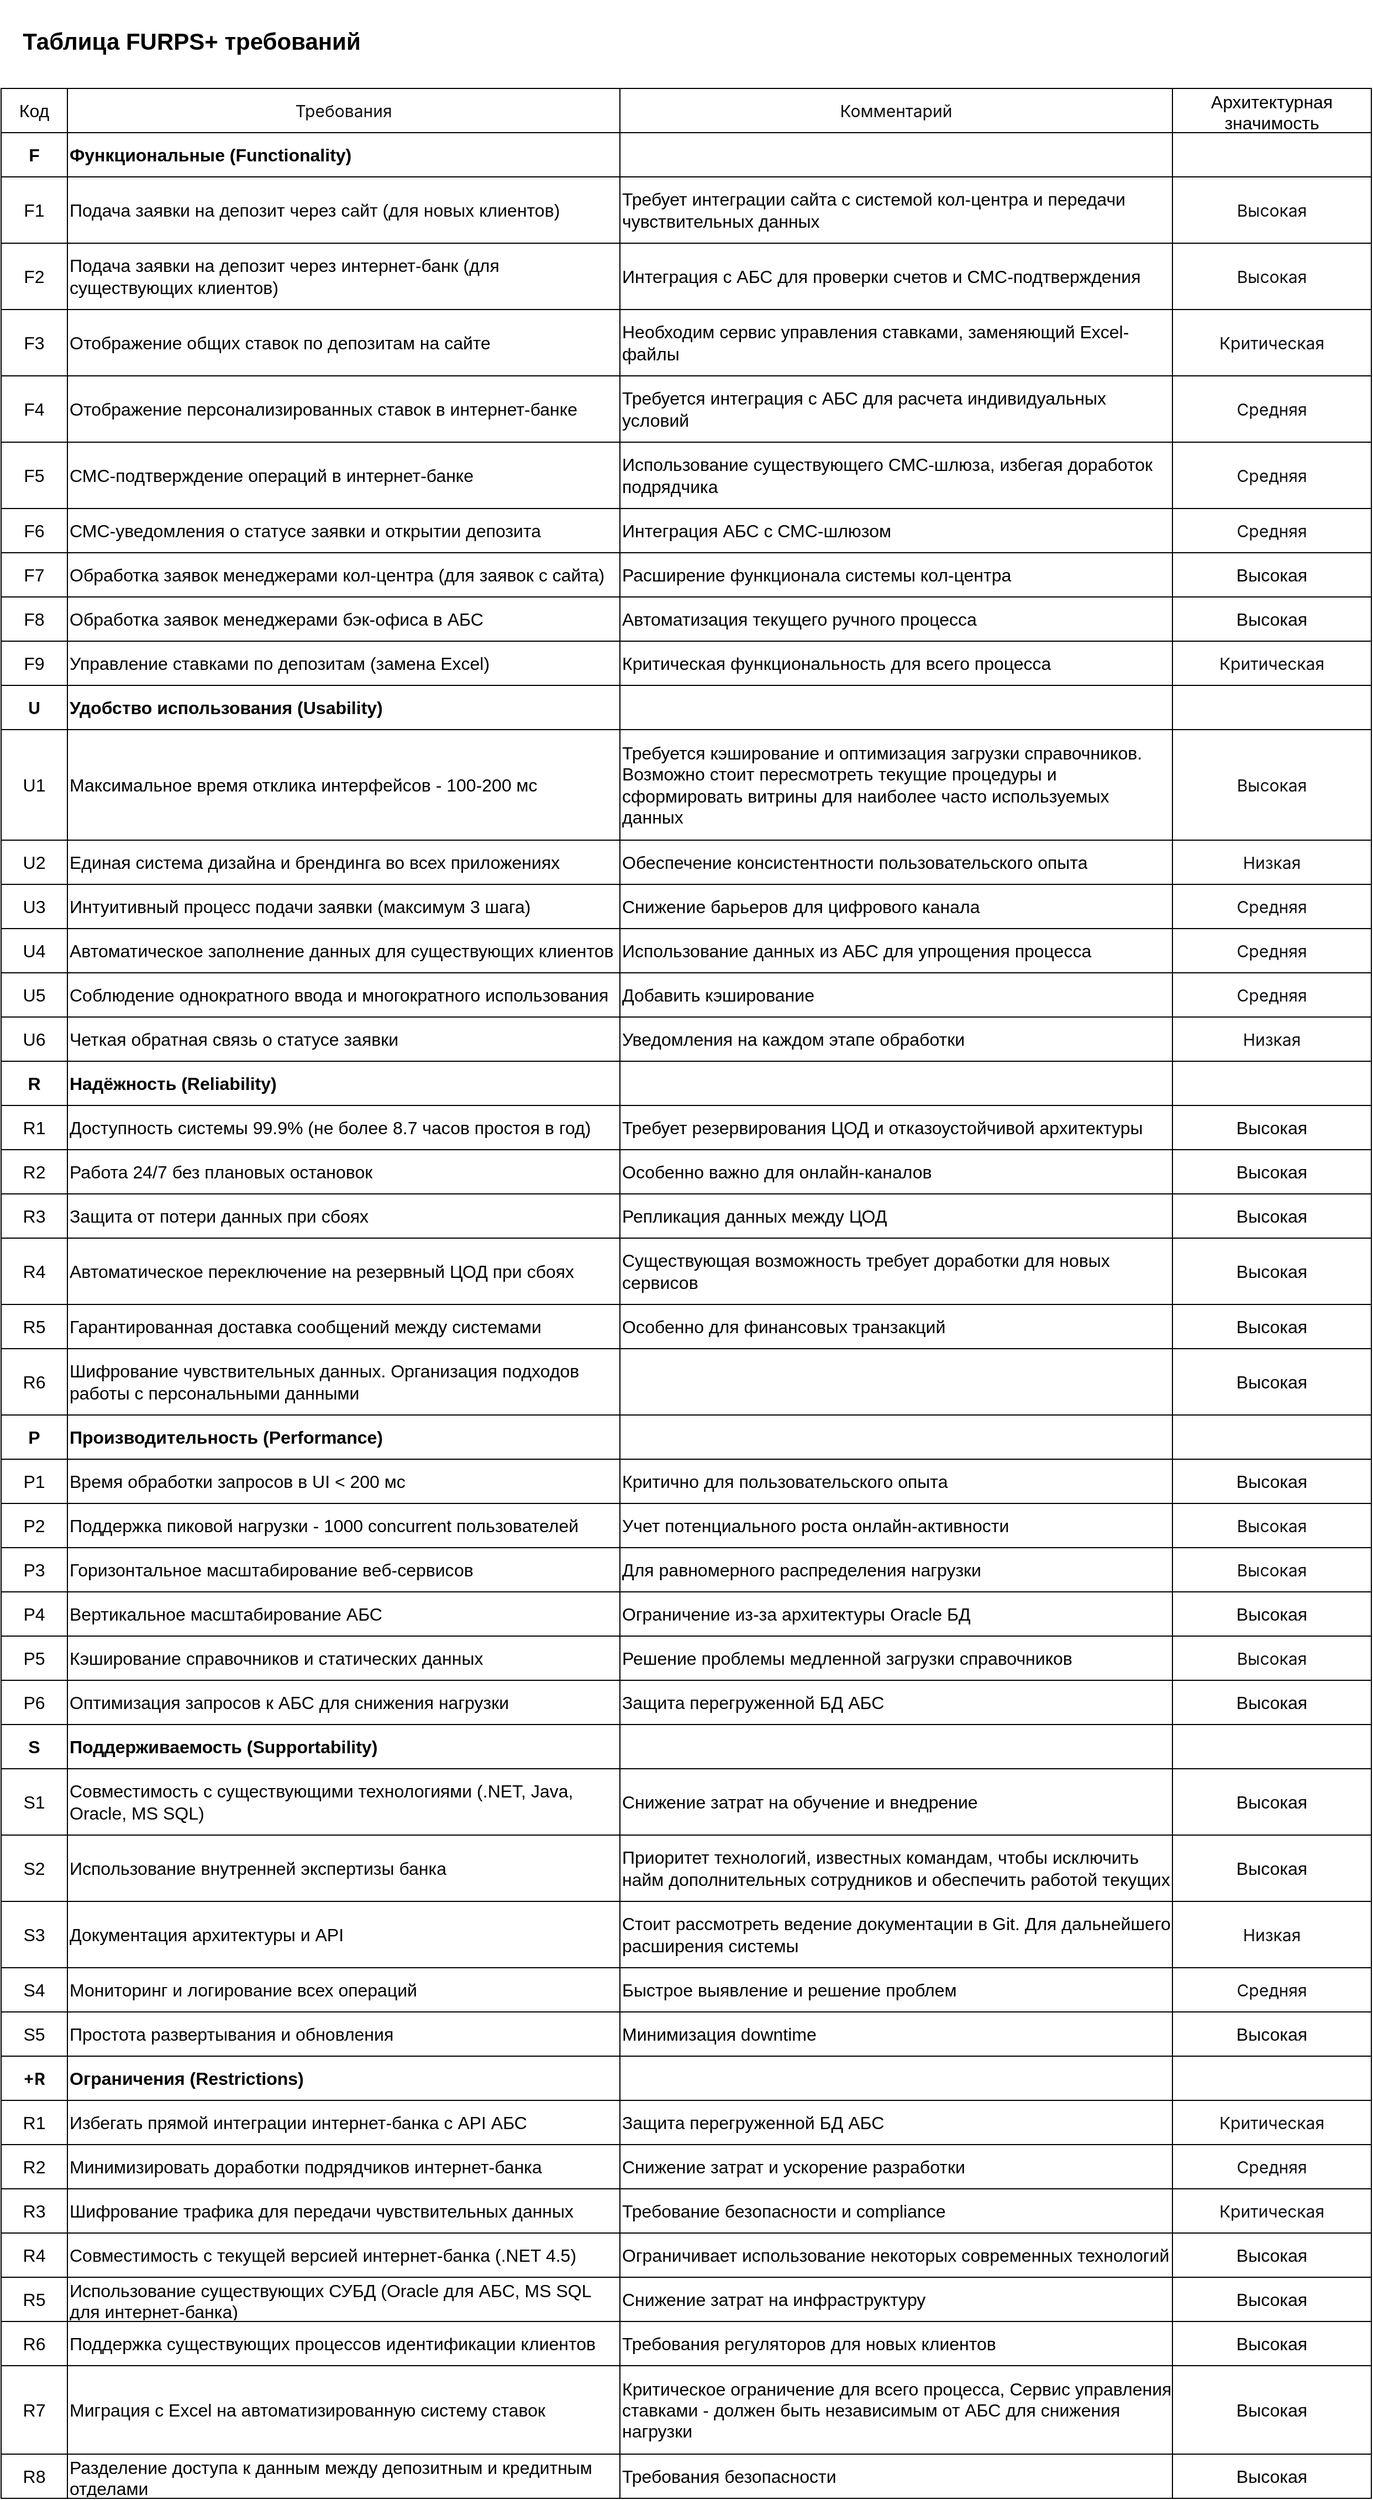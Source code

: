 <mxfile version="28.2.8">
  <diagram name="Страница — 1" id="kPonvjQfGL3JgpvDf-cm">
    <mxGraphModel dx="2034" dy="2279" grid="1" gridSize="10" guides="1" tooltips="1" connect="1" arrows="1" fold="1" page="1" pageScale="1" pageWidth="827" pageHeight="1169" math="0" shadow="0">
      <root>
        <mxCell id="0" />
        <mxCell id="1" parent="0" />
        <mxCell id="qlwkwfQICkCQHe1_OzVV-1" value="" style="shape=table;startSize=0;container=1;collapsible=0;childLayout=tableLayout;fontSize=14;whiteSpace=wrap;align=left;" vertex="1" parent="1">
          <mxGeometry x="40" y="-1000" width="1240" height="2180" as="geometry" />
        </mxCell>
        <mxCell id="qlwkwfQICkCQHe1_OzVV-2" value="" style="shape=tableRow;horizontal=0;startSize=0;swimlaneHead=0;swimlaneBody=0;strokeColor=inherit;top=0;left=0;bottom=0;right=0;collapsible=0;dropTarget=0;fillColor=none;points=[[0,0.5],[1,0.5]];portConstraint=eastwest;fontSize=16;" vertex="1" parent="qlwkwfQICkCQHe1_OzVV-1">
          <mxGeometry width="1240" height="40" as="geometry" />
        </mxCell>
        <mxCell id="qlwkwfQICkCQHe1_OzVV-3" value="Код" style="shape=partialRectangle;html=1;whiteSpace=wrap;connectable=0;strokeColor=inherit;overflow=hidden;fillColor=none;top=0;left=0;bottom=0;right=0;pointerEvents=1;fontSize=16;" vertex="1" parent="qlwkwfQICkCQHe1_OzVV-2">
          <mxGeometry width="60" height="40" as="geometry">
            <mxRectangle width="60" height="40" as="alternateBounds" />
          </mxGeometry>
        </mxCell>
        <mxCell id="qlwkwfQICkCQHe1_OzVV-4" value="&lt;span style=&quot;color: rgb(15, 17, 21); font-family: quote-cjk-patch, Inter, system-ui, -apple-system, BlinkMacSystemFont, &amp;quot;Segoe UI&amp;quot;, Roboto, Oxygen, Ubuntu, Cantarell, &amp;quot;Open Sans&amp;quot;, &amp;quot;Helvetica Neue&amp;quot;, sans-serif; font-size: 15px; text-align: left; background-color: rgb(255, 255, 255);&quot;&gt;Требования&lt;/span&gt;" style="shape=partialRectangle;html=1;whiteSpace=wrap;connectable=0;strokeColor=inherit;overflow=hidden;fillColor=none;top=0;left=0;bottom=0;right=0;pointerEvents=1;fontSize=16;" vertex="1" parent="qlwkwfQICkCQHe1_OzVV-2">
          <mxGeometry x="60" width="500" height="40" as="geometry">
            <mxRectangle width="500" height="40" as="alternateBounds" />
          </mxGeometry>
        </mxCell>
        <mxCell id="qlwkwfQICkCQHe1_OzVV-5" value="&lt;span style=&quot;color: rgb(15, 17, 21); font-family: quote-cjk-patch, Inter, system-ui, -apple-system, BlinkMacSystemFont, &amp;quot;Segoe UI&amp;quot;, Roboto, Oxygen, Ubuntu, Cantarell, &amp;quot;Open Sans&amp;quot;, &amp;quot;Helvetica Neue&amp;quot;, sans-serif; font-size: 15px; text-align: left; background-color: rgb(255, 255, 255);&quot;&gt;Комментарий&lt;/span&gt;" style="shape=partialRectangle;html=1;whiteSpace=wrap;connectable=0;strokeColor=inherit;overflow=hidden;fillColor=none;top=0;left=0;bottom=0;right=0;pointerEvents=1;fontSize=16;" vertex="1" parent="qlwkwfQICkCQHe1_OzVV-2">
          <mxGeometry x="560" width="500" height="40" as="geometry">
            <mxRectangle width="500" height="40" as="alternateBounds" />
          </mxGeometry>
        </mxCell>
        <mxCell id="qlwkwfQICkCQHe1_OzVV-14" value="Архитектурная значимость" style="shape=partialRectangle;html=1;whiteSpace=wrap;connectable=0;strokeColor=inherit;overflow=hidden;fillColor=none;top=0;left=0;bottom=0;right=0;pointerEvents=1;fontSize=16;" vertex="1" parent="qlwkwfQICkCQHe1_OzVV-2">
          <mxGeometry x="1060" width="180" height="40" as="geometry">
            <mxRectangle width="180" height="40" as="alternateBounds" />
          </mxGeometry>
        </mxCell>
        <mxCell id="qlwkwfQICkCQHe1_OzVV-6" value="" style="shape=tableRow;horizontal=0;startSize=0;swimlaneHead=0;swimlaneBody=0;strokeColor=inherit;top=0;left=0;bottom=0;right=0;collapsible=0;dropTarget=0;fillColor=none;points=[[0,0.5],[1,0.5]];portConstraint=eastwest;fontSize=16;align=center;verticalAlign=middle;" vertex="1" parent="qlwkwfQICkCQHe1_OzVV-1">
          <mxGeometry y="40" width="1240" height="40" as="geometry" />
        </mxCell>
        <mxCell id="qlwkwfQICkCQHe1_OzVV-7" value="&lt;b&gt;F&lt;/b&gt;" style="shape=partialRectangle;html=1;whiteSpace=wrap;connectable=0;strokeColor=inherit;overflow=hidden;fillColor=none;top=0;left=0;bottom=0;right=0;pointerEvents=1;fontSize=16;align=center;" vertex="1" parent="qlwkwfQICkCQHe1_OzVV-6">
          <mxGeometry width="60" height="40" as="geometry">
            <mxRectangle width="60" height="40" as="alternateBounds" />
          </mxGeometry>
        </mxCell>
        <mxCell id="qlwkwfQICkCQHe1_OzVV-8" value="Функциональные (Functionality)" style="shape=partialRectangle;whiteSpace=wrap;connectable=0;strokeColor=inherit;overflow=hidden;fillColor=none;top=0;left=0;bottom=0;right=0;pointerEvents=1;fontSize=16;align=left;verticalAlign=middle;fontStyle=1" vertex="1" parent="qlwkwfQICkCQHe1_OzVV-6">
          <mxGeometry x="60" width="500" height="40" as="geometry">
            <mxRectangle width="500" height="40" as="alternateBounds" />
          </mxGeometry>
        </mxCell>
        <mxCell id="qlwkwfQICkCQHe1_OzVV-9" value="" style="shape=partialRectangle;html=1;whiteSpace=wrap;connectable=0;strokeColor=inherit;overflow=hidden;fillColor=none;top=0;left=0;bottom=0;right=0;pointerEvents=1;fontSize=16;verticalAlign=middle;" vertex="1" parent="qlwkwfQICkCQHe1_OzVV-6">
          <mxGeometry x="560" width="500" height="40" as="geometry">
            <mxRectangle width="500" height="40" as="alternateBounds" />
          </mxGeometry>
        </mxCell>
        <mxCell id="qlwkwfQICkCQHe1_OzVV-15" style="shape=partialRectangle;html=1;whiteSpace=wrap;connectable=0;strokeColor=inherit;overflow=hidden;fillColor=none;top=0;left=0;bottom=0;right=0;pointerEvents=1;fontSize=16;" vertex="1" parent="qlwkwfQICkCQHe1_OzVV-6">
          <mxGeometry x="1060" width="180" height="40" as="geometry">
            <mxRectangle width="180" height="40" as="alternateBounds" />
          </mxGeometry>
        </mxCell>
        <mxCell id="qlwkwfQICkCQHe1_OzVV-10" value="" style="shape=tableRow;horizontal=0;startSize=0;swimlaneHead=0;swimlaneBody=0;strokeColor=inherit;top=0;left=0;bottom=0;right=0;collapsible=0;dropTarget=0;fillColor=none;points=[[0,0.5],[1,0.5]];portConstraint=eastwest;fontSize=16;" vertex="1" parent="qlwkwfQICkCQHe1_OzVV-1">
          <mxGeometry y="80" width="1240" height="60" as="geometry" />
        </mxCell>
        <mxCell id="qlwkwfQICkCQHe1_OzVV-11" value="F1" style="shape=partialRectangle;html=1;whiteSpace=wrap;connectable=0;strokeColor=inherit;overflow=hidden;fillColor=none;top=0;left=0;bottom=0;right=0;pointerEvents=1;fontSize=16;align=center;" vertex="1" parent="qlwkwfQICkCQHe1_OzVV-10">
          <mxGeometry width="60" height="60" as="geometry">
            <mxRectangle width="60" height="60" as="alternateBounds" />
          </mxGeometry>
        </mxCell>
        <mxCell id="qlwkwfQICkCQHe1_OzVV-12" value="Подача заявки на депозит через сайт (для новых клиентов)" style="shape=partialRectangle;whiteSpace=wrap;connectable=0;strokeColor=inherit;overflow=hidden;fillColor=none;top=0;left=0;bottom=0;right=0;pointerEvents=1;fontSize=16;labelBackgroundColor=none;fontFamily=Helvetica;align=left;verticalAlign=middle;" vertex="1" parent="qlwkwfQICkCQHe1_OzVV-10">
          <mxGeometry x="60" width="500" height="60" as="geometry">
            <mxRectangle width="500" height="60" as="alternateBounds" />
          </mxGeometry>
        </mxCell>
        <mxCell id="qlwkwfQICkCQHe1_OzVV-13" value="Требует интеграции сайта с системой кол-центра и передачи чувствительных данных" style="shape=partialRectangle;whiteSpace=wrap;connectable=0;strokeColor=inherit;overflow=hidden;fillColor=none;top=0;left=0;bottom=0;right=0;pointerEvents=1;fontSize=16;align=left;verticalAlign=middle;" vertex="1" parent="qlwkwfQICkCQHe1_OzVV-10">
          <mxGeometry x="560" width="500" height="60" as="geometry">
            <mxRectangle width="500" height="60" as="alternateBounds" />
          </mxGeometry>
        </mxCell>
        <mxCell id="qlwkwfQICkCQHe1_OzVV-16" value="&lt;span style=&quot;color: rgb(15, 17, 21); font-family: quote-cjk-patch, Inter, system-ui, -apple-system, BlinkMacSystemFont, &amp;quot;Segoe UI&amp;quot;, Roboto, Oxygen, Ubuntu, Cantarell, &amp;quot;Open Sans&amp;quot;, &amp;quot;Helvetica Neue&amp;quot;, sans-serif; font-size: 15px; text-align: start; background-color: rgb(255, 255, 255);&quot;&gt;Высокая&lt;/span&gt;" style="shape=partialRectangle;html=1;whiteSpace=wrap;connectable=0;strokeColor=inherit;overflow=hidden;fillColor=none;top=0;left=0;bottom=0;right=0;pointerEvents=1;fontSize=16;" vertex="1" parent="qlwkwfQICkCQHe1_OzVV-10">
          <mxGeometry x="1060" width="180" height="60" as="geometry">
            <mxRectangle width="180" height="60" as="alternateBounds" />
          </mxGeometry>
        </mxCell>
        <mxCell id="qlwkwfQICkCQHe1_OzVV-17" style="shape=tableRow;horizontal=0;startSize=0;swimlaneHead=0;swimlaneBody=0;strokeColor=inherit;top=0;left=0;bottom=0;right=0;collapsible=0;dropTarget=0;fillColor=none;points=[[0,0.5],[1,0.5]];portConstraint=eastwest;fontSize=16;" vertex="1" parent="qlwkwfQICkCQHe1_OzVV-1">
          <mxGeometry y="140" width="1240" height="60" as="geometry" />
        </mxCell>
        <mxCell id="qlwkwfQICkCQHe1_OzVV-18" value="F2" style="shape=partialRectangle;html=1;whiteSpace=wrap;connectable=0;strokeColor=inherit;overflow=hidden;fillColor=none;top=0;left=0;bottom=0;right=0;pointerEvents=1;fontSize=16;align=center;" vertex="1" parent="qlwkwfQICkCQHe1_OzVV-17">
          <mxGeometry width="60" height="60" as="geometry">
            <mxRectangle width="60" height="60" as="alternateBounds" />
          </mxGeometry>
        </mxCell>
        <mxCell id="qlwkwfQICkCQHe1_OzVV-19" value="Подача заявки на депозит через интернет-банк (для существующих клиентов)" style="shape=partialRectangle;whiteSpace=wrap;connectable=0;strokeColor=inherit;overflow=hidden;fillColor=none;top=0;left=0;bottom=0;right=0;pointerEvents=1;fontSize=16;labelBackgroundColor=none;fontFamily=Helvetica;align=left;verticalAlign=middle;" vertex="1" parent="qlwkwfQICkCQHe1_OzVV-17">
          <mxGeometry x="60" width="500" height="60" as="geometry">
            <mxRectangle width="500" height="60" as="alternateBounds" />
          </mxGeometry>
        </mxCell>
        <mxCell id="qlwkwfQICkCQHe1_OzVV-20" value="Интеграция с АБС для проверки счетов и СМС-подтверждения" style="shape=partialRectangle;whiteSpace=wrap;connectable=0;strokeColor=inherit;overflow=hidden;fillColor=none;top=0;left=0;bottom=0;right=0;pointerEvents=1;fontSize=16;align=left;verticalAlign=middle;" vertex="1" parent="qlwkwfQICkCQHe1_OzVV-17">
          <mxGeometry x="560" width="500" height="60" as="geometry">
            <mxRectangle width="500" height="60" as="alternateBounds" />
          </mxGeometry>
        </mxCell>
        <mxCell id="qlwkwfQICkCQHe1_OzVV-21" value="&lt;span style=&quot;color: rgb(15, 17, 21); font-family: quote-cjk-patch, Inter, system-ui, -apple-system, BlinkMacSystemFont, &amp;quot;Segoe UI&amp;quot;, Roboto, Oxygen, Ubuntu, Cantarell, &amp;quot;Open Sans&amp;quot;, &amp;quot;Helvetica Neue&amp;quot;, sans-serif; font-size: 15px; text-align: start; background-color: rgb(255, 255, 255);&quot;&gt;Высокая&lt;/span&gt;" style="shape=partialRectangle;html=1;whiteSpace=wrap;connectable=0;strokeColor=inherit;overflow=hidden;fillColor=none;top=0;left=0;bottom=0;right=0;pointerEvents=1;fontSize=16;" vertex="1" parent="qlwkwfQICkCQHe1_OzVV-17">
          <mxGeometry x="1060" width="180" height="60" as="geometry">
            <mxRectangle width="180" height="60" as="alternateBounds" />
          </mxGeometry>
        </mxCell>
        <mxCell id="qlwkwfQICkCQHe1_OzVV-22" style="shape=tableRow;horizontal=0;startSize=0;swimlaneHead=0;swimlaneBody=0;strokeColor=inherit;top=0;left=0;bottom=0;right=0;collapsible=0;dropTarget=0;fillColor=none;points=[[0,0.5],[1,0.5]];portConstraint=eastwest;fontSize=16;" vertex="1" parent="qlwkwfQICkCQHe1_OzVV-1">
          <mxGeometry y="200" width="1240" height="60" as="geometry" />
        </mxCell>
        <mxCell id="qlwkwfQICkCQHe1_OzVV-23" value="F3" style="shape=partialRectangle;html=1;whiteSpace=wrap;connectable=0;strokeColor=inherit;overflow=hidden;fillColor=none;top=0;left=0;bottom=0;right=0;pointerEvents=1;fontSize=16;align=center;" vertex="1" parent="qlwkwfQICkCQHe1_OzVV-22">
          <mxGeometry width="60" height="60" as="geometry">
            <mxRectangle width="60" height="60" as="alternateBounds" />
          </mxGeometry>
        </mxCell>
        <mxCell id="qlwkwfQICkCQHe1_OzVV-24" value="Отображение общих ставок по депозитам на сайте" style="shape=partialRectangle;whiteSpace=wrap;connectable=0;strokeColor=inherit;overflow=hidden;fillColor=none;top=0;left=0;bottom=0;right=0;pointerEvents=1;fontSize=16;labelBackgroundColor=none;fontFamily=Helvetica;align=left;verticalAlign=middle;" vertex="1" parent="qlwkwfQICkCQHe1_OzVV-22">
          <mxGeometry x="60" width="500" height="60" as="geometry">
            <mxRectangle width="500" height="60" as="alternateBounds" />
          </mxGeometry>
        </mxCell>
        <mxCell id="qlwkwfQICkCQHe1_OzVV-25" value="Необходим сервис управления ставками, заменяющий Excel-файлы" style="shape=partialRectangle;whiteSpace=wrap;connectable=0;strokeColor=inherit;overflow=hidden;fillColor=none;top=0;left=0;bottom=0;right=0;pointerEvents=1;fontSize=16;align=left;verticalAlign=middle;" vertex="1" parent="qlwkwfQICkCQHe1_OzVV-22">
          <mxGeometry x="560" width="500" height="60" as="geometry">
            <mxRectangle width="500" height="60" as="alternateBounds" />
          </mxGeometry>
        </mxCell>
        <mxCell id="qlwkwfQICkCQHe1_OzVV-26" value="&lt;span style=&quot;color: rgb(15, 17, 21); font-family: quote-cjk-patch, Inter, system-ui, -apple-system, BlinkMacSystemFont, &amp;quot;Segoe UI&amp;quot;, Roboto, Oxygen, Ubuntu, Cantarell, &amp;quot;Open Sans&amp;quot;, &amp;quot;Helvetica Neue&amp;quot;, sans-serif; font-size: 15px; text-align: start; background-color: rgb(255, 255, 255);&quot;&gt;Критическая&lt;/span&gt;" style="shape=partialRectangle;html=1;whiteSpace=wrap;connectable=0;strokeColor=inherit;overflow=hidden;fillColor=none;top=0;left=0;bottom=0;right=0;pointerEvents=1;fontSize=16;" vertex="1" parent="qlwkwfQICkCQHe1_OzVV-22">
          <mxGeometry x="1060" width="180" height="60" as="geometry">
            <mxRectangle width="180" height="60" as="alternateBounds" />
          </mxGeometry>
        </mxCell>
        <mxCell id="qlwkwfQICkCQHe1_OzVV-27" style="shape=tableRow;horizontal=0;startSize=0;swimlaneHead=0;swimlaneBody=0;strokeColor=inherit;top=0;left=0;bottom=0;right=0;collapsible=0;dropTarget=0;fillColor=none;points=[[0,0.5],[1,0.5]];portConstraint=eastwest;fontSize=16;" vertex="1" parent="qlwkwfQICkCQHe1_OzVV-1">
          <mxGeometry y="260" width="1240" height="60" as="geometry" />
        </mxCell>
        <mxCell id="qlwkwfQICkCQHe1_OzVV-28" value="F4" style="shape=partialRectangle;html=1;whiteSpace=wrap;connectable=0;strokeColor=inherit;overflow=hidden;fillColor=none;top=0;left=0;bottom=0;right=0;pointerEvents=1;fontSize=16;align=center;" vertex="1" parent="qlwkwfQICkCQHe1_OzVV-27">
          <mxGeometry width="60" height="60" as="geometry">
            <mxRectangle width="60" height="60" as="alternateBounds" />
          </mxGeometry>
        </mxCell>
        <mxCell id="qlwkwfQICkCQHe1_OzVV-29" value="Отображение персонализированных ставок в интернет-банке" style="shape=partialRectangle;whiteSpace=wrap;connectable=0;strokeColor=inherit;overflow=hidden;fillColor=none;top=0;left=0;bottom=0;right=0;pointerEvents=1;fontSize=16;labelBackgroundColor=none;fontFamily=Helvetica;align=left;verticalAlign=middle;" vertex="1" parent="qlwkwfQICkCQHe1_OzVV-27">
          <mxGeometry x="60" width="500" height="60" as="geometry">
            <mxRectangle width="500" height="60" as="alternateBounds" />
          </mxGeometry>
        </mxCell>
        <mxCell id="qlwkwfQICkCQHe1_OzVV-30" value="Требуется интеграция с АБС для расчета индивидуальных условий" style="shape=partialRectangle;whiteSpace=wrap;connectable=0;strokeColor=inherit;overflow=hidden;fillColor=none;top=0;left=0;bottom=0;right=0;pointerEvents=1;fontSize=16;align=left;verticalAlign=middle;" vertex="1" parent="qlwkwfQICkCQHe1_OzVV-27">
          <mxGeometry x="560" width="500" height="60" as="geometry">
            <mxRectangle width="500" height="60" as="alternateBounds" />
          </mxGeometry>
        </mxCell>
        <mxCell id="qlwkwfQICkCQHe1_OzVV-31" value="&lt;span style=&quot;color: rgb(15, 17, 21); font-family: quote-cjk-patch, Inter, system-ui, -apple-system, BlinkMacSystemFont, &amp;quot;Segoe UI&amp;quot;, Roboto, Oxygen, Ubuntu, Cantarell, &amp;quot;Open Sans&amp;quot;, &amp;quot;Helvetica Neue&amp;quot;, sans-serif; font-size: 15px; text-align: start; background-color: rgb(255, 255, 255);&quot;&gt;Средняя&lt;/span&gt;" style="shape=partialRectangle;html=1;whiteSpace=wrap;connectable=0;strokeColor=inherit;overflow=hidden;fillColor=none;top=0;left=0;bottom=0;right=0;pointerEvents=1;fontSize=16;" vertex="1" parent="qlwkwfQICkCQHe1_OzVV-27">
          <mxGeometry x="1060" width="180" height="60" as="geometry">
            <mxRectangle width="180" height="60" as="alternateBounds" />
          </mxGeometry>
        </mxCell>
        <mxCell id="qlwkwfQICkCQHe1_OzVV-32" style="shape=tableRow;horizontal=0;startSize=0;swimlaneHead=0;swimlaneBody=0;strokeColor=inherit;top=0;left=0;bottom=0;right=0;collapsible=0;dropTarget=0;fillColor=none;points=[[0,0.5],[1,0.5]];portConstraint=eastwest;fontSize=16;" vertex="1" parent="qlwkwfQICkCQHe1_OzVV-1">
          <mxGeometry y="320" width="1240" height="60" as="geometry" />
        </mxCell>
        <mxCell id="qlwkwfQICkCQHe1_OzVV-33" value="F5" style="shape=partialRectangle;html=1;whiteSpace=wrap;connectable=0;strokeColor=inherit;overflow=hidden;fillColor=none;top=0;left=0;bottom=0;right=0;pointerEvents=1;fontSize=16;align=center;" vertex="1" parent="qlwkwfQICkCQHe1_OzVV-32">
          <mxGeometry width="60" height="60" as="geometry">
            <mxRectangle width="60" height="60" as="alternateBounds" />
          </mxGeometry>
        </mxCell>
        <mxCell id="qlwkwfQICkCQHe1_OzVV-34" value="СМС-подтверждение операций в интернет-банке" style="shape=partialRectangle;whiteSpace=wrap;connectable=0;strokeColor=inherit;overflow=hidden;fillColor=none;top=0;left=0;bottom=0;right=0;pointerEvents=1;fontSize=16;labelBackgroundColor=none;fontFamily=Helvetica;align=left;verticalAlign=middle;" vertex="1" parent="qlwkwfQICkCQHe1_OzVV-32">
          <mxGeometry x="60" width="500" height="60" as="geometry">
            <mxRectangle width="500" height="60" as="alternateBounds" />
          </mxGeometry>
        </mxCell>
        <mxCell id="qlwkwfQICkCQHe1_OzVV-35" value="Использование существующего СМС-шлюза, избегая доработок подрядчика" style="shape=partialRectangle;whiteSpace=wrap;connectable=0;strokeColor=inherit;overflow=hidden;fillColor=none;top=0;left=0;bottom=0;right=0;pointerEvents=1;fontSize=16;align=left;verticalAlign=middle;" vertex="1" parent="qlwkwfQICkCQHe1_OzVV-32">
          <mxGeometry x="560" width="500" height="60" as="geometry">
            <mxRectangle width="500" height="60" as="alternateBounds" />
          </mxGeometry>
        </mxCell>
        <mxCell id="qlwkwfQICkCQHe1_OzVV-36" value="&lt;span style=&quot;color: rgb(15, 17, 21); font-family: quote-cjk-patch, Inter, system-ui, -apple-system, BlinkMacSystemFont, &amp;quot;Segoe UI&amp;quot;, Roboto, Oxygen, Ubuntu, Cantarell, &amp;quot;Open Sans&amp;quot;, &amp;quot;Helvetica Neue&amp;quot;, sans-serif; font-size: 15px; text-align: start; background-color: rgb(255, 255, 255);&quot;&gt;Средняя&lt;/span&gt;" style="shape=partialRectangle;html=1;whiteSpace=wrap;connectable=0;strokeColor=inherit;overflow=hidden;fillColor=none;top=0;left=0;bottom=0;right=0;pointerEvents=1;fontSize=16;" vertex="1" parent="qlwkwfQICkCQHe1_OzVV-32">
          <mxGeometry x="1060" width="180" height="60" as="geometry">
            <mxRectangle width="180" height="60" as="alternateBounds" />
          </mxGeometry>
        </mxCell>
        <mxCell id="qlwkwfQICkCQHe1_OzVV-37" style="shape=tableRow;horizontal=0;startSize=0;swimlaneHead=0;swimlaneBody=0;strokeColor=inherit;top=0;left=0;bottom=0;right=0;collapsible=0;dropTarget=0;fillColor=none;points=[[0,0.5],[1,0.5]];portConstraint=eastwest;fontSize=16;" vertex="1" parent="qlwkwfQICkCQHe1_OzVV-1">
          <mxGeometry y="380" width="1240" height="40" as="geometry" />
        </mxCell>
        <mxCell id="qlwkwfQICkCQHe1_OzVV-38" value="F6" style="shape=partialRectangle;html=1;whiteSpace=wrap;connectable=0;strokeColor=inherit;overflow=hidden;fillColor=none;top=0;left=0;bottom=0;right=0;pointerEvents=1;fontSize=16;align=center;" vertex="1" parent="qlwkwfQICkCQHe1_OzVV-37">
          <mxGeometry width="60" height="40" as="geometry">
            <mxRectangle width="60" height="40" as="alternateBounds" />
          </mxGeometry>
        </mxCell>
        <mxCell id="qlwkwfQICkCQHe1_OzVV-39" value="СМС-уведомления о статусе заявки и открытии депозита" style="shape=partialRectangle;whiteSpace=wrap;connectable=0;strokeColor=inherit;overflow=hidden;fillColor=none;top=0;left=0;bottom=0;right=0;pointerEvents=1;fontSize=16;labelBackgroundColor=none;fontFamily=Helvetica;align=left;verticalAlign=middle;" vertex="1" parent="qlwkwfQICkCQHe1_OzVV-37">
          <mxGeometry x="60" width="500" height="40" as="geometry">
            <mxRectangle width="500" height="40" as="alternateBounds" />
          </mxGeometry>
        </mxCell>
        <mxCell id="qlwkwfQICkCQHe1_OzVV-40" value="Интеграция АБС с СМС-шлюзом" style="shape=partialRectangle;whiteSpace=wrap;connectable=0;strokeColor=inherit;overflow=hidden;fillColor=none;top=0;left=0;bottom=0;right=0;pointerEvents=1;fontSize=16;align=left;verticalAlign=middle;" vertex="1" parent="qlwkwfQICkCQHe1_OzVV-37">
          <mxGeometry x="560" width="500" height="40" as="geometry">
            <mxRectangle width="500" height="40" as="alternateBounds" />
          </mxGeometry>
        </mxCell>
        <mxCell id="qlwkwfQICkCQHe1_OzVV-41" value="&lt;span style=&quot;color: rgb(15, 17, 21); font-family: quote-cjk-patch, Inter, system-ui, -apple-system, BlinkMacSystemFont, &amp;quot;Segoe UI&amp;quot;, Roboto, Oxygen, Ubuntu, Cantarell, &amp;quot;Open Sans&amp;quot;, &amp;quot;Helvetica Neue&amp;quot;, sans-serif; font-size: 15px; text-align: start; background-color: rgb(255, 255, 255);&quot;&gt;Средняя&lt;/span&gt;" style="shape=partialRectangle;html=1;whiteSpace=wrap;connectable=0;strokeColor=inherit;overflow=hidden;fillColor=none;top=0;left=0;bottom=0;right=0;pointerEvents=1;fontSize=16;" vertex="1" parent="qlwkwfQICkCQHe1_OzVV-37">
          <mxGeometry x="1060" width="180" height="40" as="geometry">
            <mxRectangle width="180" height="40" as="alternateBounds" />
          </mxGeometry>
        </mxCell>
        <mxCell id="qlwkwfQICkCQHe1_OzVV-42" style="shape=tableRow;horizontal=0;startSize=0;swimlaneHead=0;swimlaneBody=0;strokeColor=inherit;top=0;left=0;bottom=0;right=0;collapsible=0;dropTarget=0;fillColor=none;points=[[0,0.5],[1,0.5]];portConstraint=eastwest;fontSize=16;" vertex="1" parent="qlwkwfQICkCQHe1_OzVV-1">
          <mxGeometry y="420" width="1240" height="40" as="geometry" />
        </mxCell>
        <mxCell id="qlwkwfQICkCQHe1_OzVV-43" value="F7" style="shape=partialRectangle;html=1;whiteSpace=wrap;connectable=0;strokeColor=inherit;overflow=hidden;fillColor=none;top=0;left=0;bottom=0;right=0;pointerEvents=1;fontSize=16;align=center;" vertex="1" parent="qlwkwfQICkCQHe1_OzVV-42">
          <mxGeometry width="60" height="40" as="geometry">
            <mxRectangle width="60" height="40" as="alternateBounds" />
          </mxGeometry>
        </mxCell>
        <mxCell id="qlwkwfQICkCQHe1_OzVV-44" value="Обработка заявок менеджерами кол-центра (для заявок с сайта)" style="shape=partialRectangle;whiteSpace=wrap;connectable=0;strokeColor=inherit;overflow=hidden;fillColor=none;top=0;left=0;bottom=0;right=0;pointerEvents=1;fontSize=16;labelBackgroundColor=none;fontFamily=Helvetica;align=left;verticalAlign=middle;" vertex="1" parent="qlwkwfQICkCQHe1_OzVV-42">
          <mxGeometry x="60" width="500" height="40" as="geometry">
            <mxRectangle width="500" height="40" as="alternateBounds" />
          </mxGeometry>
        </mxCell>
        <mxCell id="qlwkwfQICkCQHe1_OzVV-45" value="Расширение функционала системы кол-центра" style="shape=partialRectangle;whiteSpace=wrap;connectable=0;strokeColor=inherit;overflow=hidden;fillColor=none;top=0;left=0;bottom=0;right=0;pointerEvents=1;fontSize=16;align=left;verticalAlign=middle;" vertex="1" parent="qlwkwfQICkCQHe1_OzVV-42">
          <mxGeometry x="560" width="500" height="40" as="geometry">
            <mxRectangle width="500" height="40" as="alternateBounds" />
          </mxGeometry>
        </mxCell>
        <mxCell id="qlwkwfQICkCQHe1_OzVV-46" value="Высокая" style="shape=partialRectangle;html=1;whiteSpace=wrap;connectable=0;strokeColor=inherit;overflow=hidden;fillColor=none;top=0;left=0;bottom=0;right=0;pointerEvents=1;fontSize=16;" vertex="1" parent="qlwkwfQICkCQHe1_OzVV-42">
          <mxGeometry x="1060" width="180" height="40" as="geometry">
            <mxRectangle width="180" height="40" as="alternateBounds" />
          </mxGeometry>
        </mxCell>
        <mxCell id="qlwkwfQICkCQHe1_OzVV-47" style="shape=tableRow;horizontal=0;startSize=0;swimlaneHead=0;swimlaneBody=0;strokeColor=inherit;top=0;left=0;bottom=0;right=0;collapsible=0;dropTarget=0;fillColor=none;points=[[0,0.5],[1,0.5]];portConstraint=eastwest;fontSize=16;" vertex="1" parent="qlwkwfQICkCQHe1_OzVV-1">
          <mxGeometry y="460" width="1240" height="40" as="geometry" />
        </mxCell>
        <mxCell id="qlwkwfQICkCQHe1_OzVV-48" value="F8" style="shape=partialRectangle;html=1;whiteSpace=wrap;connectable=0;strokeColor=inherit;overflow=hidden;fillColor=none;top=0;left=0;bottom=0;right=0;pointerEvents=1;fontSize=16;align=center;" vertex="1" parent="qlwkwfQICkCQHe1_OzVV-47">
          <mxGeometry width="60" height="40" as="geometry">
            <mxRectangle width="60" height="40" as="alternateBounds" />
          </mxGeometry>
        </mxCell>
        <mxCell id="qlwkwfQICkCQHe1_OzVV-49" value="Обработка заявок менеджерами бэк-офиса в АБС" style="shape=partialRectangle;whiteSpace=wrap;connectable=0;strokeColor=inherit;overflow=hidden;fillColor=none;top=0;left=0;bottom=0;right=0;pointerEvents=1;fontSize=16;labelBackgroundColor=none;fontFamily=Helvetica;align=left;verticalAlign=middle;" vertex="1" parent="qlwkwfQICkCQHe1_OzVV-47">
          <mxGeometry x="60" width="500" height="40" as="geometry">
            <mxRectangle width="500" height="40" as="alternateBounds" />
          </mxGeometry>
        </mxCell>
        <mxCell id="qlwkwfQICkCQHe1_OzVV-50" value="Автоматизация текущего ручного процесса" style="shape=partialRectangle;whiteSpace=wrap;connectable=0;strokeColor=inherit;overflow=hidden;fillColor=none;top=0;left=0;bottom=0;right=0;pointerEvents=1;fontSize=16;align=left;verticalAlign=middle;" vertex="1" parent="qlwkwfQICkCQHe1_OzVV-47">
          <mxGeometry x="560" width="500" height="40" as="geometry">
            <mxRectangle width="500" height="40" as="alternateBounds" />
          </mxGeometry>
        </mxCell>
        <mxCell id="qlwkwfQICkCQHe1_OzVV-51" value="Высокая" style="shape=partialRectangle;html=1;whiteSpace=wrap;connectable=0;strokeColor=inherit;overflow=hidden;fillColor=none;top=0;left=0;bottom=0;right=0;pointerEvents=1;fontSize=16;" vertex="1" parent="qlwkwfQICkCQHe1_OzVV-47">
          <mxGeometry x="1060" width="180" height="40" as="geometry">
            <mxRectangle width="180" height="40" as="alternateBounds" />
          </mxGeometry>
        </mxCell>
        <mxCell id="qlwkwfQICkCQHe1_OzVV-52" style="shape=tableRow;horizontal=0;startSize=0;swimlaneHead=0;swimlaneBody=0;strokeColor=inherit;top=0;left=0;bottom=0;right=0;collapsible=0;dropTarget=0;fillColor=none;points=[[0,0.5],[1,0.5]];portConstraint=eastwest;fontSize=16;" vertex="1" parent="qlwkwfQICkCQHe1_OzVV-1">
          <mxGeometry y="500" width="1240" height="40" as="geometry" />
        </mxCell>
        <mxCell id="qlwkwfQICkCQHe1_OzVV-53" value="F9" style="shape=partialRectangle;html=1;whiteSpace=wrap;connectable=0;strokeColor=inherit;overflow=hidden;fillColor=none;top=0;left=0;bottom=0;right=0;pointerEvents=1;fontSize=16;align=center;" vertex="1" parent="qlwkwfQICkCQHe1_OzVV-52">
          <mxGeometry width="60" height="40" as="geometry">
            <mxRectangle width="60" height="40" as="alternateBounds" />
          </mxGeometry>
        </mxCell>
        <mxCell id="qlwkwfQICkCQHe1_OzVV-54" value="Управление ставками по депозитам (замена Excel)" style="shape=partialRectangle;whiteSpace=wrap;connectable=0;strokeColor=inherit;overflow=hidden;fillColor=none;top=0;left=0;bottom=0;right=0;pointerEvents=1;fontSize=16;labelBackgroundColor=none;fontFamily=Helvetica;align=left;verticalAlign=middle;" vertex="1" parent="qlwkwfQICkCQHe1_OzVV-52">
          <mxGeometry x="60" width="500" height="40" as="geometry">
            <mxRectangle width="500" height="40" as="alternateBounds" />
          </mxGeometry>
        </mxCell>
        <mxCell id="qlwkwfQICkCQHe1_OzVV-55" value="Критическая функциональность для всего процесса" style="shape=partialRectangle;whiteSpace=wrap;connectable=0;strokeColor=inherit;overflow=hidden;fillColor=none;top=0;left=0;bottom=0;right=0;pointerEvents=1;fontSize=16;align=left;verticalAlign=middle;" vertex="1" parent="qlwkwfQICkCQHe1_OzVV-52">
          <mxGeometry x="560" width="500" height="40" as="geometry">
            <mxRectangle width="500" height="40" as="alternateBounds" />
          </mxGeometry>
        </mxCell>
        <mxCell id="qlwkwfQICkCQHe1_OzVV-56" value="&lt;span style=&quot;color: rgb(15, 17, 21); font-family: quote-cjk-patch, Inter, system-ui, -apple-system, BlinkMacSystemFont, &amp;quot;Segoe UI&amp;quot;, Roboto, Oxygen, Ubuntu, Cantarell, &amp;quot;Open Sans&amp;quot;, &amp;quot;Helvetica Neue&amp;quot;, sans-serif; font-size: 15px; text-align: start; background-color: rgb(255, 255, 255);&quot;&gt;Критическая&lt;/span&gt;" style="shape=partialRectangle;html=1;whiteSpace=wrap;connectable=0;strokeColor=inherit;overflow=hidden;fillColor=none;top=0;left=0;bottom=0;right=0;pointerEvents=1;fontSize=16;" vertex="1" parent="qlwkwfQICkCQHe1_OzVV-52">
          <mxGeometry x="1060" width="180" height="40" as="geometry">
            <mxRectangle width="180" height="40" as="alternateBounds" />
          </mxGeometry>
        </mxCell>
        <mxCell id="qlwkwfQICkCQHe1_OzVV-57" style="shape=tableRow;horizontal=0;startSize=0;swimlaneHead=0;swimlaneBody=0;strokeColor=inherit;top=0;left=0;bottom=0;right=0;collapsible=0;dropTarget=0;fillColor=none;points=[[0,0.5],[1,0.5]];portConstraint=eastwest;fontSize=16;" vertex="1" parent="qlwkwfQICkCQHe1_OzVV-1">
          <mxGeometry y="540" width="1240" height="40" as="geometry" />
        </mxCell>
        <mxCell id="qlwkwfQICkCQHe1_OzVV-58" value="&lt;span style=&quot;color: rgb(15, 17, 21); font-family: quote-cjk-patch, Inter, system-ui, -apple-system, BlinkMacSystemFont, &amp;quot;Segoe UI&amp;quot;, Roboto, Oxygen, Ubuntu, Cantarell, &amp;quot;Open Sans&amp;quot;, &amp;quot;Helvetica Neue&amp;quot;, sans-serif; font-size: 15px; text-align: start; background-color: rgb(255, 255, 255);&quot;&gt;U&lt;/span&gt;" style="shape=partialRectangle;html=1;whiteSpace=wrap;connectable=0;strokeColor=inherit;overflow=hidden;fillColor=none;top=0;left=0;bottom=0;right=0;pointerEvents=1;fontSize=16;fontStyle=1" vertex="1" parent="qlwkwfQICkCQHe1_OzVV-57">
          <mxGeometry width="60" height="40" as="geometry">
            <mxRectangle width="60" height="40" as="alternateBounds" />
          </mxGeometry>
        </mxCell>
        <mxCell id="qlwkwfQICkCQHe1_OzVV-59" value="Удобство использования (Usability)" style="shape=partialRectangle;whiteSpace=wrap;connectable=0;strokeColor=inherit;overflow=hidden;fillColor=none;top=0;left=0;bottom=0;right=0;pointerEvents=1;fontSize=16;labelBackgroundColor=none;fontFamily=Helvetica;align=left;verticalAlign=middle;fontStyle=1" vertex="1" parent="qlwkwfQICkCQHe1_OzVV-57">
          <mxGeometry x="60" width="500" height="40" as="geometry">
            <mxRectangle width="500" height="40" as="alternateBounds" />
          </mxGeometry>
        </mxCell>
        <mxCell id="qlwkwfQICkCQHe1_OzVV-60" style="shape=partialRectangle;whiteSpace=wrap;connectable=0;strokeColor=inherit;overflow=hidden;fillColor=none;top=0;left=0;bottom=0;right=0;pointerEvents=1;fontSize=16;align=left;" vertex="1" parent="qlwkwfQICkCQHe1_OzVV-57">
          <mxGeometry x="560" width="500" height="40" as="geometry">
            <mxRectangle width="500" height="40" as="alternateBounds" />
          </mxGeometry>
        </mxCell>
        <mxCell id="qlwkwfQICkCQHe1_OzVV-61" style="shape=partialRectangle;html=1;whiteSpace=wrap;connectable=0;strokeColor=inherit;overflow=hidden;fillColor=none;top=0;left=0;bottom=0;right=0;pointerEvents=1;fontSize=16;" vertex="1" parent="qlwkwfQICkCQHe1_OzVV-57">
          <mxGeometry x="1060" width="180" height="40" as="geometry">
            <mxRectangle width="180" height="40" as="alternateBounds" />
          </mxGeometry>
        </mxCell>
        <mxCell id="qlwkwfQICkCQHe1_OzVV-62" style="shape=tableRow;horizontal=0;startSize=0;swimlaneHead=0;swimlaneBody=0;strokeColor=inherit;top=0;left=0;bottom=0;right=0;collapsible=0;dropTarget=0;fillColor=none;points=[[0,0.5],[1,0.5]];portConstraint=eastwest;fontSize=16;" vertex="1" parent="qlwkwfQICkCQHe1_OzVV-1">
          <mxGeometry y="580" width="1240" height="100" as="geometry" />
        </mxCell>
        <mxCell id="qlwkwfQICkCQHe1_OzVV-63" value="U1" style="shape=partialRectangle;html=1;whiteSpace=wrap;connectable=0;strokeColor=inherit;overflow=hidden;fillColor=none;top=0;left=0;bottom=0;right=0;pointerEvents=1;fontSize=16;" vertex="1" parent="qlwkwfQICkCQHe1_OzVV-62">
          <mxGeometry width="60" height="100" as="geometry">
            <mxRectangle width="60" height="100" as="alternateBounds" />
          </mxGeometry>
        </mxCell>
        <mxCell id="qlwkwfQICkCQHe1_OzVV-64" value="Максимальное время отклика интерфейсов - 100-200 мс" style="shape=partialRectangle;whiteSpace=wrap;connectable=0;strokeColor=inherit;overflow=hidden;fillColor=none;top=0;left=0;bottom=0;right=0;pointerEvents=1;fontSize=16;labelBackgroundColor=none;fontFamily=Helvetica;align=left;verticalAlign=middle;" vertex="1" parent="qlwkwfQICkCQHe1_OzVV-62">
          <mxGeometry x="60" width="500" height="100" as="geometry">
            <mxRectangle width="500" height="100" as="alternateBounds" />
          </mxGeometry>
        </mxCell>
        <mxCell id="qlwkwfQICkCQHe1_OzVV-65" value="Требуется кэширование и оптимизация загрузки справочников. Возможно стоит пересмотреть текущие процедуры и сформировать витрины для наиболее часто используемых данных" style="shape=partialRectangle;whiteSpace=wrap;connectable=0;strokeColor=inherit;overflow=hidden;fillColor=none;top=0;left=0;bottom=0;right=0;pointerEvents=1;fontSize=16;align=left;" vertex="1" parent="qlwkwfQICkCQHe1_OzVV-62">
          <mxGeometry x="560" width="500" height="100" as="geometry">
            <mxRectangle width="500" height="100" as="alternateBounds" />
          </mxGeometry>
        </mxCell>
        <mxCell id="qlwkwfQICkCQHe1_OzVV-66" value="&lt;span style=&quot;color: rgb(15, 17, 21); font-family: quote-cjk-patch, Inter, system-ui, -apple-system, BlinkMacSystemFont, &amp;quot;Segoe UI&amp;quot;, Roboto, Oxygen, Ubuntu, Cantarell, &amp;quot;Open Sans&amp;quot;, &amp;quot;Helvetica Neue&amp;quot;, sans-serif; font-size: 15px; text-align: start; background-color: rgb(255, 255, 255);&quot;&gt;Высокая&lt;/span&gt;" style="shape=partialRectangle;html=1;whiteSpace=wrap;connectable=0;strokeColor=inherit;overflow=hidden;fillColor=none;top=0;left=0;bottom=0;right=0;pointerEvents=1;fontSize=16;" vertex="1" parent="qlwkwfQICkCQHe1_OzVV-62">
          <mxGeometry x="1060" width="180" height="100" as="geometry">
            <mxRectangle width="180" height="100" as="alternateBounds" />
          </mxGeometry>
        </mxCell>
        <mxCell id="qlwkwfQICkCQHe1_OzVV-67" style="shape=tableRow;horizontal=0;startSize=0;swimlaneHead=0;swimlaneBody=0;strokeColor=inherit;top=0;left=0;bottom=0;right=0;collapsible=0;dropTarget=0;fillColor=none;points=[[0,0.5],[1,0.5]];portConstraint=eastwest;fontSize=16;" vertex="1" parent="qlwkwfQICkCQHe1_OzVV-1">
          <mxGeometry y="680" width="1240" height="40" as="geometry" />
        </mxCell>
        <mxCell id="qlwkwfQICkCQHe1_OzVV-68" value="U2" style="shape=partialRectangle;html=1;whiteSpace=wrap;connectable=0;strokeColor=inherit;overflow=hidden;fillColor=none;top=0;left=0;bottom=0;right=0;pointerEvents=1;fontSize=16;" vertex="1" parent="qlwkwfQICkCQHe1_OzVV-67">
          <mxGeometry width="60" height="40" as="geometry">
            <mxRectangle width="60" height="40" as="alternateBounds" />
          </mxGeometry>
        </mxCell>
        <mxCell id="qlwkwfQICkCQHe1_OzVV-69" value="Единая система дизайна и брендинга во всех приложениях" style="shape=partialRectangle;whiteSpace=wrap;connectable=0;strokeColor=inherit;overflow=hidden;fillColor=none;top=0;left=0;bottom=0;right=0;pointerEvents=1;fontSize=16;labelBackgroundColor=none;fontFamily=Helvetica;align=left;verticalAlign=middle;" vertex="1" parent="qlwkwfQICkCQHe1_OzVV-67">
          <mxGeometry x="60" width="500" height="40" as="geometry">
            <mxRectangle width="500" height="40" as="alternateBounds" />
          </mxGeometry>
        </mxCell>
        <mxCell id="qlwkwfQICkCQHe1_OzVV-70" value="Обеспечение консистентности пользовательского опыта" style="shape=partialRectangle;whiteSpace=wrap;connectable=0;strokeColor=inherit;overflow=hidden;fillColor=none;top=0;left=0;bottom=0;right=0;pointerEvents=1;fontSize=16;align=left;" vertex="1" parent="qlwkwfQICkCQHe1_OzVV-67">
          <mxGeometry x="560" width="500" height="40" as="geometry">
            <mxRectangle width="500" height="40" as="alternateBounds" />
          </mxGeometry>
        </mxCell>
        <mxCell id="qlwkwfQICkCQHe1_OzVV-71" value="&lt;span style=&quot;color: rgb(15, 17, 21); font-family: quote-cjk-patch, Inter, system-ui, -apple-system, BlinkMacSystemFont, &amp;quot;Segoe UI&amp;quot;, Roboto, Oxygen, Ubuntu, Cantarell, &amp;quot;Open Sans&amp;quot;, &amp;quot;Helvetica Neue&amp;quot;, sans-serif; font-size: 15px; text-align: start; background-color: rgb(255, 255, 255);&quot;&gt;Низкая&lt;/span&gt;" style="shape=partialRectangle;html=1;whiteSpace=wrap;connectable=0;strokeColor=inherit;overflow=hidden;fillColor=none;top=0;left=0;bottom=0;right=0;pointerEvents=1;fontSize=16;" vertex="1" parent="qlwkwfQICkCQHe1_OzVV-67">
          <mxGeometry x="1060" width="180" height="40" as="geometry">
            <mxRectangle width="180" height="40" as="alternateBounds" />
          </mxGeometry>
        </mxCell>
        <mxCell id="qlwkwfQICkCQHe1_OzVV-72" style="shape=tableRow;horizontal=0;startSize=0;swimlaneHead=0;swimlaneBody=0;strokeColor=inherit;top=0;left=0;bottom=0;right=0;collapsible=0;dropTarget=0;fillColor=none;points=[[0,0.5],[1,0.5]];portConstraint=eastwest;fontSize=16;" vertex="1" parent="qlwkwfQICkCQHe1_OzVV-1">
          <mxGeometry y="720" width="1240" height="40" as="geometry" />
        </mxCell>
        <mxCell id="qlwkwfQICkCQHe1_OzVV-73" value="U3" style="shape=partialRectangle;html=1;whiteSpace=wrap;connectable=0;strokeColor=inherit;overflow=hidden;fillColor=none;top=0;left=0;bottom=0;right=0;pointerEvents=1;fontSize=16;" vertex="1" parent="qlwkwfQICkCQHe1_OzVV-72">
          <mxGeometry width="60" height="40" as="geometry">
            <mxRectangle width="60" height="40" as="alternateBounds" />
          </mxGeometry>
        </mxCell>
        <mxCell id="qlwkwfQICkCQHe1_OzVV-74" value="Интуитивный процесс подачи заявки (максимум 3 шага)" style="shape=partialRectangle;whiteSpace=wrap;connectable=0;strokeColor=inherit;overflow=hidden;fillColor=none;top=0;left=0;bottom=0;right=0;pointerEvents=1;fontSize=16;labelBackgroundColor=none;fontFamily=Helvetica;align=left;verticalAlign=middle;" vertex="1" parent="qlwkwfQICkCQHe1_OzVV-72">
          <mxGeometry x="60" width="500" height="40" as="geometry">
            <mxRectangle width="500" height="40" as="alternateBounds" />
          </mxGeometry>
        </mxCell>
        <mxCell id="qlwkwfQICkCQHe1_OzVV-75" value="Снижение барьеров для цифрового канала" style="shape=partialRectangle;whiteSpace=wrap;connectable=0;strokeColor=inherit;overflow=hidden;fillColor=none;top=0;left=0;bottom=0;right=0;pointerEvents=1;fontSize=16;align=left;" vertex="1" parent="qlwkwfQICkCQHe1_OzVV-72">
          <mxGeometry x="560" width="500" height="40" as="geometry">
            <mxRectangle width="500" height="40" as="alternateBounds" />
          </mxGeometry>
        </mxCell>
        <mxCell id="qlwkwfQICkCQHe1_OzVV-76" value="&lt;span style=&quot;color: rgb(15, 17, 21); font-family: quote-cjk-patch, Inter, system-ui, -apple-system, BlinkMacSystemFont, &amp;quot;Segoe UI&amp;quot;, Roboto, Oxygen, Ubuntu, Cantarell, &amp;quot;Open Sans&amp;quot;, &amp;quot;Helvetica Neue&amp;quot;, sans-serif; font-size: 15px; text-align: start; background-color: rgb(255, 255, 255);&quot;&gt;Средняя&lt;/span&gt;" style="shape=partialRectangle;html=1;whiteSpace=wrap;connectable=0;strokeColor=inherit;overflow=hidden;fillColor=none;top=0;left=0;bottom=0;right=0;pointerEvents=1;fontSize=16;" vertex="1" parent="qlwkwfQICkCQHe1_OzVV-72">
          <mxGeometry x="1060" width="180" height="40" as="geometry">
            <mxRectangle width="180" height="40" as="alternateBounds" />
          </mxGeometry>
        </mxCell>
        <mxCell id="qlwkwfQICkCQHe1_OzVV-77" style="shape=tableRow;horizontal=0;startSize=0;swimlaneHead=0;swimlaneBody=0;strokeColor=inherit;top=0;left=0;bottom=0;right=0;collapsible=0;dropTarget=0;fillColor=none;points=[[0,0.5],[1,0.5]];portConstraint=eastwest;fontSize=16;" vertex="1" parent="qlwkwfQICkCQHe1_OzVV-1">
          <mxGeometry y="760" width="1240" height="40" as="geometry" />
        </mxCell>
        <mxCell id="qlwkwfQICkCQHe1_OzVV-78" value="U4" style="shape=partialRectangle;html=1;whiteSpace=wrap;connectable=0;strokeColor=inherit;overflow=hidden;fillColor=none;top=0;left=0;bottom=0;right=0;pointerEvents=1;fontSize=16;" vertex="1" parent="qlwkwfQICkCQHe1_OzVV-77">
          <mxGeometry width="60" height="40" as="geometry">
            <mxRectangle width="60" height="40" as="alternateBounds" />
          </mxGeometry>
        </mxCell>
        <mxCell id="qlwkwfQICkCQHe1_OzVV-79" value="Автоматическое заполнение данных для существующих клиентов" style="shape=partialRectangle;whiteSpace=wrap;connectable=0;strokeColor=inherit;overflow=hidden;fillColor=none;top=0;left=0;bottom=0;right=0;pointerEvents=1;fontSize=16;labelBackgroundColor=none;fontFamily=Helvetica;align=left;verticalAlign=middle;" vertex="1" parent="qlwkwfQICkCQHe1_OzVV-77">
          <mxGeometry x="60" width="500" height="40" as="geometry">
            <mxRectangle width="500" height="40" as="alternateBounds" />
          </mxGeometry>
        </mxCell>
        <mxCell id="qlwkwfQICkCQHe1_OzVV-80" value="Использование данных из АБС для упрощения процесса" style="shape=partialRectangle;whiteSpace=wrap;connectable=0;strokeColor=inherit;overflow=hidden;fillColor=none;top=0;left=0;bottom=0;right=0;pointerEvents=1;fontSize=16;align=left;" vertex="1" parent="qlwkwfQICkCQHe1_OzVV-77">
          <mxGeometry x="560" width="500" height="40" as="geometry">
            <mxRectangle width="500" height="40" as="alternateBounds" />
          </mxGeometry>
        </mxCell>
        <mxCell id="qlwkwfQICkCQHe1_OzVV-81" value="&lt;span style=&quot;color: rgb(15, 17, 21); font-family: quote-cjk-patch, Inter, system-ui, -apple-system, BlinkMacSystemFont, &amp;quot;Segoe UI&amp;quot;, Roboto, Oxygen, Ubuntu, Cantarell, &amp;quot;Open Sans&amp;quot;, &amp;quot;Helvetica Neue&amp;quot;, sans-serif; font-size: 15px; text-align: start; background-color: rgb(255, 255, 255);&quot;&gt;Средняя&lt;/span&gt;" style="shape=partialRectangle;html=1;whiteSpace=wrap;connectable=0;strokeColor=inherit;overflow=hidden;fillColor=none;top=0;left=0;bottom=0;right=0;pointerEvents=1;fontSize=16;" vertex="1" parent="qlwkwfQICkCQHe1_OzVV-77">
          <mxGeometry x="1060" width="180" height="40" as="geometry">
            <mxRectangle width="180" height="40" as="alternateBounds" />
          </mxGeometry>
        </mxCell>
        <mxCell id="qlwkwfQICkCQHe1_OzVV-82" style="shape=tableRow;horizontal=0;startSize=0;swimlaneHead=0;swimlaneBody=0;strokeColor=inherit;top=0;left=0;bottom=0;right=0;collapsible=0;dropTarget=0;fillColor=none;points=[[0,0.5],[1,0.5]];portConstraint=eastwest;fontSize=16;" vertex="1" parent="qlwkwfQICkCQHe1_OzVV-1">
          <mxGeometry y="800" width="1240" height="40" as="geometry" />
        </mxCell>
        <mxCell id="qlwkwfQICkCQHe1_OzVV-83" value="U5" style="shape=partialRectangle;html=1;whiteSpace=wrap;connectable=0;strokeColor=inherit;overflow=hidden;fillColor=none;top=0;left=0;bottom=0;right=0;pointerEvents=1;fontSize=16;" vertex="1" parent="qlwkwfQICkCQHe1_OzVV-82">
          <mxGeometry width="60" height="40" as="geometry">
            <mxRectangle width="60" height="40" as="alternateBounds" />
          </mxGeometry>
        </mxCell>
        <mxCell id="qlwkwfQICkCQHe1_OzVV-84" value="Соблюдение однократного ввода и многократного использования" style="shape=partialRectangle;whiteSpace=wrap;connectable=0;strokeColor=inherit;overflow=hidden;fillColor=none;top=0;left=0;bottom=0;right=0;pointerEvents=1;fontSize=16;labelBackgroundColor=none;fontFamily=Helvetica;align=left;verticalAlign=middle;" vertex="1" parent="qlwkwfQICkCQHe1_OzVV-82">
          <mxGeometry x="60" width="500" height="40" as="geometry">
            <mxRectangle width="500" height="40" as="alternateBounds" />
          </mxGeometry>
        </mxCell>
        <mxCell id="qlwkwfQICkCQHe1_OzVV-85" value="Добавить кэширование" style="shape=partialRectangle;whiteSpace=wrap;connectable=0;strokeColor=inherit;overflow=hidden;fillColor=none;top=0;left=0;bottom=0;right=0;pointerEvents=1;fontSize=16;align=left;" vertex="1" parent="qlwkwfQICkCQHe1_OzVV-82">
          <mxGeometry x="560" width="500" height="40" as="geometry">
            <mxRectangle width="500" height="40" as="alternateBounds" />
          </mxGeometry>
        </mxCell>
        <mxCell id="qlwkwfQICkCQHe1_OzVV-86" value="&lt;span style=&quot;color: rgb(15, 17, 21); font-family: quote-cjk-patch, Inter, system-ui, -apple-system, BlinkMacSystemFont, &amp;quot;Segoe UI&amp;quot;, Roboto, Oxygen, Ubuntu, Cantarell, &amp;quot;Open Sans&amp;quot;, &amp;quot;Helvetica Neue&amp;quot;, sans-serif; font-size: 15px; text-align: start; background-color: rgb(255, 255, 255);&quot;&gt;Средняя&lt;/span&gt;" style="shape=partialRectangle;html=1;whiteSpace=wrap;connectable=0;strokeColor=inherit;overflow=hidden;fillColor=none;top=0;left=0;bottom=0;right=0;pointerEvents=1;fontSize=16;" vertex="1" parent="qlwkwfQICkCQHe1_OzVV-82">
          <mxGeometry x="1060" width="180" height="40" as="geometry">
            <mxRectangle width="180" height="40" as="alternateBounds" />
          </mxGeometry>
        </mxCell>
        <mxCell id="qlwkwfQICkCQHe1_OzVV-91" style="shape=tableRow;horizontal=0;startSize=0;swimlaneHead=0;swimlaneBody=0;strokeColor=inherit;top=0;left=0;bottom=0;right=0;collapsible=0;dropTarget=0;fillColor=none;points=[[0,0.5],[1,0.5]];portConstraint=eastwest;fontSize=16;" vertex="1" parent="qlwkwfQICkCQHe1_OzVV-1">
          <mxGeometry y="840" width="1240" height="40" as="geometry" />
        </mxCell>
        <mxCell id="qlwkwfQICkCQHe1_OzVV-92" value="U6" style="shape=partialRectangle;html=1;whiteSpace=wrap;connectable=0;strokeColor=inherit;overflow=hidden;fillColor=none;top=0;left=0;bottom=0;right=0;pointerEvents=1;fontSize=16;" vertex="1" parent="qlwkwfQICkCQHe1_OzVV-91">
          <mxGeometry width="60" height="40" as="geometry">
            <mxRectangle width="60" height="40" as="alternateBounds" />
          </mxGeometry>
        </mxCell>
        <mxCell id="qlwkwfQICkCQHe1_OzVV-93" value="Четкая обратная связь о статусе заявки" style="shape=partialRectangle;whiteSpace=wrap;connectable=0;strokeColor=inherit;overflow=hidden;fillColor=none;top=0;left=0;bottom=0;right=0;pointerEvents=1;fontSize=16;labelBackgroundColor=none;fontFamily=Helvetica;align=left;verticalAlign=middle;" vertex="1" parent="qlwkwfQICkCQHe1_OzVV-91">
          <mxGeometry x="60" width="500" height="40" as="geometry">
            <mxRectangle width="500" height="40" as="alternateBounds" />
          </mxGeometry>
        </mxCell>
        <mxCell id="qlwkwfQICkCQHe1_OzVV-94" value="Уведомления на каждом этапе обработки" style="shape=partialRectangle;whiteSpace=wrap;connectable=0;strokeColor=inherit;overflow=hidden;fillColor=none;top=0;left=0;bottom=0;right=0;pointerEvents=1;fontSize=16;align=left;" vertex="1" parent="qlwkwfQICkCQHe1_OzVV-91">
          <mxGeometry x="560" width="500" height="40" as="geometry">
            <mxRectangle width="500" height="40" as="alternateBounds" />
          </mxGeometry>
        </mxCell>
        <mxCell id="qlwkwfQICkCQHe1_OzVV-95" value="&lt;span style=&quot;color: rgb(15, 17, 21); font-family: quote-cjk-patch, Inter, system-ui, -apple-system, BlinkMacSystemFont, &amp;quot;Segoe UI&amp;quot;, Roboto, Oxygen, Ubuntu, Cantarell, &amp;quot;Open Sans&amp;quot;, &amp;quot;Helvetica Neue&amp;quot;, sans-serif; font-size: 15px; text-align: start; background-color: rgb(255, 255, 255);&quot;&gt;Низкая&lt;/span&gt;" style="shape=partialRectangle;html=1;whiteSpace=wrap;connectable=0;strokeColor=inherit;overflow=hidden;fillColor=none;top=0;left=0;bottom=0;right=0;pointerEvents=1;fontSize=16;" vertex="1" parent="qlwkwfQICkCQHe1_OzVV-91">
          <mxGeometry x="1060" width="180" height="40" as="geometry">
            <mxRectangle width="180" height="40" as="alternateBounds" />
          </mxGeometry>
        </mxCell>
        <mxCell id="qlwkwfQICkCQHe1_OzVV-96" style="shape=tableRow;horizontal=0;startSize=0;swimlaneHead=0;swimlaneBody=0;strokeColor=inherit;top=0;left=0;bottom=0;right=0;collapsible=0;dropTarget=0;fillColor=none;points=[[0,0.5],[1,0.5]];portConstraint=eastwest;fontSize=16;" vertex="1" parent="qlwkwfQICkCQHe1_OzVV-1">
          <mxGeometry y="880" width="1240" height="40" as="geometry" />
        </mxCell>
        <mxCell id="qlwkwfQICkCQHe1_OzVV-97" value="R" style="shape=partialRectangle;html=1;whiteSpace=wrap;connectable=0;strokeColor=inherit;overflow=hidden;fillColor=none;top=0;left=0;bottom=0;right=0;pointerEvents=1;fontSize=16;fontStyle=1" vertex="1" parent="qlwkwfQICkCQHe1_OzVV-96">
          <mxGeometry width="60" height="40" as="geometry">
            <mxRectangle width="60" height="40" as="alternateBounds" />
          </mxGeometry>
        </mxCell>
        <mxCell id="qlwkwfQICkCQHe1_OzVV-98" value="Надёжность (Reliability)" style="shape=partialRectangle;whiteSpace=wrap;connectable=0;strokeColor=inherit;overflow=hidden;fillColor=none;top=0;left=0;bottom=0;right=0;pointerEvents=1;fontSize=16;labelBackgroundColor=none;fontFamily=Helvetica;align=left;verticalAlign=middle;fontStyle=1" vertex="1" parent="qlwkwfQICkCQHe1_OzVV-96">
          <mxGeometry x="60" width="500" height="40" as="geometry">
            <mxRectangle width="500" height="40" as="alternateBounds" />
          </mxGeometry>
        </mxCell>
        <mxCell id="qlwkwfQICkCQHe1_OzVV-99" style="shape=partialRectangle;whiteSpace=wrap;connectable=0;strokeColor=inherit;overflow=hidden;fillColor=none;top=0;left=0;bottom=0;right=0;pointerEvents=1;fontSize=16;align=left;" vertex="1" parent="qlwkwfQICkCQHe1_OzVV-96">
          <mxGeometry x="560" width="500" height="40" as="geometry">
            <mxRectangle width="500" height="40" as="alternateBounds" />
          </mxGeometry>
        </mxCell>
        <mxCell id="qlwkwfQICkCQHe1_OzVV-100" style="shape=partialRectangle;html=1;whiteSpace=wrap;connectable=0;strokeColor=inherit;overflow=hidden;fillColor=none;top=0;left=0;bottom=0;right=0;pointerEvents=1;fontSize=16;" vertex="1" parent="qlwkwfQICkCQHe1_OzVV-96">
          <mxGeometry x="1060" width="180" height="40" as="geometry">
            <mxRectangle width="180" height="40" as="alternateBounds" />
          </mxGeometry>
        </mxCell>
        <mxCell id="qlwkwfQICkCQHe1_OzVV-101" style="shape=tableRow;horizontal=0;startSize=0;swimlaneHead=0;swimlaneBody=0;strokeColor=inherit;top=0;left=0;bottom=0;right=0;collapsible=0;dropTarget=0;fillColor=none;points=[[0,0.5],[1,0.5]];portConstraint=eastwest;fontSize=16;" vertex="1" parent="qlwkwfQICkCQHe1_OzVV-1">
          <mxGeometry y="920" width="1240" height="40" as="geometry" />
        </mxCell>
        <mxCell id="qlwkwfQICkCQHe1_OzVV-102" value="R1" style="shape=partialRectangle;html=1;whiteSpace=wrap;connectable=0;strokeColor=inherit;overflow=hidden;fillColor=none;top=0;left=0;bottom=0;right=0;pointerEvents=1;fontSize=16;" vertex="1" parent="qlwkwfQICkCQHe1_OzVV-101">
          <mxGeometry width="60" height="40" as="geometry">
            <mxRectangle width="60" height="40" as="alternateBounds" />
          </mxGeometry>
        </mxCell>
        <mxCell id="qlwkwfQICkCQHe1_OzVV-103" value="Доступность системы 99.9% (не более 8.7 часов простоя в год)" style="shape=partialRectangle;whiteSpace=wrap;connectable=0;strokeColor=inherit;overflow=hidden;fillColor=none;top=0;left=0;bottom=0;right=0;pointerEvents=1;fontSize=16;labelBackgroundColor=none;fontFamily=Helvetica;align=left;verticalAlign=middle;" vertex="1" parent="qlwkwfQICkCQHe1_OzVV-101">
          <mxGeometry x="60" width="500" height="40" as="geometry">
            <mxRectangle width="500" height="40" as="alternateBounds" />
          </mxGeometry>
        </mxCell>
        <mxCell id="qlwkwfQICkCQHe1_OzVV-104" value="Требует резервирования ЦОД и отказоустойчивой архитектуры" style="shape=partialRectangle;whiteSpace=wrap;connectable=0;strokeColor=inherit;overflow=hidden;fillColor=none;top=0;left=0;bottom=0;right=0;pointerEvents=1;fontSize=16;align=left;" vertex="1" parent="qlwkwfQICkCQHe1_OzVV-101">
          <mxGeometry x="560" width="500" height="40" as="geometry">
            <mxRectangle width="500" height="40" as="alternateBounds" />
          </mxGeometry>
        </mxCell>
        <mxCell id="qlwkwfQICkCQHe1_OzVV-105" value="Высокая" style="shape=partialRectangle;html=1;whiteSpace=wrap;connectable=0;strokeColor=inherit;overflow=hidden;fillColor=none;top=0;left=0;bottom=0;right=0;pointerEvents=1;fontSize=16;" vertex="1" parent="qlwkwfQICkCQHe1_OzVV-101">
          <mxGeometry x="1060" width="180" height="40" as="geometry">
            <mxRectangle width="180" height="40" as="alternateBounds" />
          </mxGeometry>
        </mxCell>
        <mxCell id="qlwkwfQICkCQHe1_OzVV-106" style="shape=tableRow;horizontal=0;startSize=0;swimlaneHead=0;swimlaneBody=0;strokeColor=inherit;top=0;left=0;bottom=0;right=0;collapsible=0;dropTarget=0;fillColor=none;points=[[0,0.5],[1,0.5]];portConstraint=eastwest;fontSize=16;" vertex="1" parent="qlwkwfQICkCQHe1_OzVV-1">
          <mxGeometry y="960" width="1240" height="40" as="geometry" />
        </mxCell>
        <mxCell id="qlwkwfQICkCQHe1_OzVV-107" value="R2" style="shape=partialRectangle;html=1;whiteSpace=wrap;connectable=0;strokeColor=inherit;overflow=hidden;fillColor=none;top=0;left=0;bottom=0;right=0;pointerEvents=1;fontSize=16;" vertex="1" parent="qlwkwfQICkCQHe1_OzVV-106">
          <mxGeometry width="60" height="40" as="geometry">
            <mxRectangle width="60" height="40" as="alternateBounds" />
          </mxGeometry>
        </mxCell>
        <mxCell id="qlwkwfQICkCQHe1_OzVV-108" value="Работа 24/7 без плановых остановок" style="shape=partialRectangle;whiteSpace=wrap;connectable=0;strokeColor=inherit;overflow=hidden;fillColor=none;top=0;left=0;bottom=0;right=0;pointerEvents=1;fontSize=16;labelBackgroundColor=none;fontFamily=Helvetica;align=left;verticalAlign=middle;" vertex="1" parent="qlwkwfQICkCQHe1_OzVV-106">
          <mxGeometry x="60" width="500" height="40" as="geometry">
            <mxRectangle width="500" height="40" as="alternateBounds" />
          </mxGeometry>
        </mxCell>
        <mxCell id="qlwkwfQICkCQHe1_OzVV-109" value="Особенно важно для онлайн-каналов" style="shape=partialRectangle;whiteSpace=wrap;connectable=0;strokeColor=inherit;overflow=hidden;fillColor=none;top=0;left=0;bottom=0;right=0;pointerEvents=1;fontSize=16;align=left;" vertex="1" parent="qlwkwfQICkCQHe1_OzVV-106">
          <mxGeometry x="560" width="500" height="40" as="geometry">
            <mxRectangle width="500" height="40" as="alternateBounds" />
          </mxGeometry>
        </mxCell>
        <mxCell id="qlwkwfQICkCQHe1_OzVV-110" value="Высокая" style="shape=partialRectangle;html=1;whiteSpace=wrap;connectable=0;strokeColor=inherit;overflow=hidden;fillColor=none;top=0;left=0;bottom=0;right=0;pointerEvents=1;fontSize=16;" vertex="1" parent="qlwkwfQICkCQHe1_OzVV-106">
          <mxGeometry x="1060" width="180" height="40" as="geometry">
            <mxRectangle width="180" height="40" as="alternateBounds" />
          </mxGeometry>
        </mxCell>
        <mxCell id="qlwkwfQICkCQHe1_OzVV-111" style="shape=tableRow;horizontal=0;startSize=0;swimlaneHead=0;swimlaneBody=0;strokeColor=inherit;top=0;left=0;bottom=0;right=0;collapsible=0;dropTarget=0;fillColor=none;points=[[0,0.5],[1,0.5]];portConstraint=eastwest;fontSize=16;" vertex="1" parent="qlwkwfQICkCQHe1_OzVV-1">
          <mxGeometry y="1000" width="1240" height="40" as="geometry" />
        </mxCell>
        <mxCell id="qlwkwfQICkCQHe1_OzVV-112" value="R3" style="shape=partialRectangle;html=1;whiteSpace=wrap;connectable=0;strokeColor=inherit;overflow=hidden;fillColor=none;top=0;left=0;bottom=0;right=0;pointerEvents=1;fontSize=16;" vertex="1" parent="qlwkwfQICkCQHe1_OzVV-111">
          <mxGeometry width="60" height="40" as="geometry">
            <mxRectangle width="60" height="40" as="alternateBounds" />
          </mxGeometry>
        </mxCell>
        <mxCell id="qlwkwfQICkCQHe1_OzVV-113" value="Защита от потери данных при сбоях" style="shape=partialRectangle;whiteSpace=wrap;connectable=0;strokeColor=inherit;overflow=hidden;fillColor=none;top=0;left=0;bottom=0;right=0;pointerEvents=1;fontSize=16;labelBackgroundColor=none;fontFamily=Helvetica;align=left;verticalAlign=middle;" vertex="1" parent="qlwkwfQICkCQHe1_OzVV-111">
          <mxGeometry x="60" width="500" height="40" as="geometry">
            <mxRectangle width="500" height="40" as="alternateBounds" />
          </mxGeometry>
        </mxCell>
        <mxCell id="qlwkwfQICkCQHe1_OzVV-114" value="Репликация данных между ЦОД" style="shape=partialRectangle;whiteSpace=wrap;connectable=0;strokeColor=inherit;overflow=hidden;fillColor=none;top=0;left=0;bottom=0;right=0;pointerEvents=1;fontSize=16;align=left;" vertex="1" parent="qlwkwfQICkCQHe1_OzVV-111">
          <mxGeometry x="560" width="500" height="40" as="geometry">
            <mxRectangle width="500" height="40" as="alternateBounds" />
          </mxGeometry>
        </mxCell>
        <mxCell id="qlwkwfQICkCQHe1_OzVV-115" value="Высокая" style="shape=partialRectangle;html=1;whiteSpace=wrap;connectable=0;strokeColor=inherit;overflow=hidden;fillColor=none;top=0;left=0;bottom=0;right=0;pointerEvents=1;fontSize=16;" vertex="1" parent="qlwkwfQICkCQHe1_OzVV-111">
          <mxGeometry x="1060" width="180" height="40" as="geometry">
            <mxRectangle width="180" height="40" as="alternateBounds" />
          </mxGeometry>
        </mxCell>
        <mxCell id="qlwkwfQICkCQHe1_OzVV-116" style="shape=tableRow;horizontal=0;startSize=0;swimlaneHead=0;swimlaneBody=0;strokeColor=inherit;top=0;left=0;bottom=0;right=0;collapsible=0;dropTarget=0;fillColor=none;points=[[0,0.5],[1,0.5]];portConstraint=eastwest;fontSize=16;" vertex="1" parent="qlwkwfQICkCQHe1_OzVV-1">
          <mxGeometry y="1040" width="1240" height="60" as="geometry" />
        </mxCell>
        <mxCell id="qlwkwfQICkCQHe1_OzVV-117" value="R4" style="shape=partialRectangle;html=1;whiteSpace=wrap;connectable=0;strokeColor=inherit;overflow=hidden;fillColor=none;top=0;left=0;bottom=0;right=0;pointerEvents=1;fontSize=16;" vertex="1" parent="qlwkwfQICkCQHe1_OzVV-116">
          <mxGeometry width="60" height="60" as="geometry">
            <mxRectangle width="60" height="60" as="alternateBounds" />
          </mxGeometry>
        </mxCell>
        <mxCell id="qlwkwfQICkCQHe1_OzVV-118" value="Автоматическое переключение на резервный ЦОД при сбоях" style="shape=partialRectangle;whiteSpace=wrap;connectable=0;strokeColor=inherit;overflow=hidden;fillColor=none;top=0;left=0;bottom=0;right=0;pointerEvents=1;fontSize=16;labelBackgroundColor=none;fontFamily=Helvetica;align=left;verticalAlign=middle;" vertex="1" parent="qlwkwfQICkCQHe1_OzVV-116">
          <mxGeometry x="60" width="500" height="60" as="geometry">
            <mxRectangle width="500" height="60" as="alternateBounds" />
          </mxGeometry>
        </mxCell>
        <mxCell id="qlwkwfQICkCQHe1_OzVV-119" value="Существующая возможность требует доработки для новых сервисов" style="shape=partialRectangle;whiteSpace=wrap;connectable=0;strokeColor=inherit;overflow=hidden;fillColor=none;top=0;left=0;bottom=0;right=0;pointerEvents=1;fontSize=16;align=left;" vertex="1" parent="qlwkwfQICkCQHe1_OzVV-116">
          <mxGeometry x="560" width="500" height="60" as="geometry">
            <mxRectangle width="500" height="60" as="alternateBounds" />
          </mxGeometry>
        </mxCell>
        <mxCell id="qlwkwfQICkCQHe1_OzVV-120" value="Высокая" style="shape=partialRectangle;html=1;whiteSpace=wrap;connectable=0;strokeColor=inherit;overflow=hidden;fillColor=none;top=0;left=0;bottom=0;right=0;pointerEvents=1;fontSize=16;" vertex="1" parent="qlwkwfQICkCQHe1_OzVV-116">
          <mxGeometry x="1060" width="180" height="60" as="geometry">
            <mxRectangle width="180" height="60" as="alternateBounds" />
          </mxGeometry>
        </mxCell>
        <mxCell id="qlwkwfQICkCQHe1_OzVV-121" style="shape=tableRow;horizontal=0;startSize=0;swimlaneHead=0;swimlaneBody=0;strokeColor=inherit;top=0;left=0;bottom=0;right=0;collapsible=0;dropTarget=0;fillColor=none;points=[[0,0.5],[1,0.5]];portConstraint=eastwest;fontSize=16;" vertex="1" parent="qlwkwfQICkCQHe1_OzVV-1">
          <mxGeometry y="1100" width="1240" height="40" as="geometry" />
        </mxCell>
        <mxCell id="qlwkwfQICkCQHe1_OzVV-122" value="R5" style="shape=partialRectangle;html=1;whiteSpace=wrap;connectable=0;strokeColor=inherit;overflow=hidden;fillColor=none;top=0;left=0;bottom=0;right=0;pointerEvents=1;fontSize=16;" vertex="1" parent="qlwkwfQICkCQHe1_OzVV-121">
          <mxGeometry width="60" height="40" as="geometry">
            <mxRectangle width="60" height="40" as="alternateBounds" />
          </mxGeometry>
        </mxCell>
        <mxCell id="qlwkwfQICkCQHe1_OzVV-123" value="Гарантированная доставка сообщений между системами" style="shape=partialRectangle;whiteSpace=wrap;connectable=0;strokeColor=inherit;overflow=hidden;fillColor=none;top=0;left=0;bottom=0;right=0;pointerEvents=1;fontSize=16;labelBackgroundColor=none;fontFamily=Helvetica;align=left;verticalAlign=middle;" vertex="1" parent="qlwkwfQICkCQHe1_OzVV-121">
          <mxGeometry x="60" width="500" height="40" as="geometry">
            <mxRectangle width="500" height="40" as="alternateBounds" />
          </mxGeometry>
        </mxCell>
        <mxCell id="qlwkwfQICkCQHe1_OzVV-124" value="Особенно для финансовых транзакций" style="shape=partialRectangle;whiteSpace=wrap;connectable=0;strokeColor=inherit;overflow=hidden;fillColor=none;top=0;left=0;bottom=0;right=0;pointerEvents=1;fontSize=16;align=left;" vertex="1" parent="qlwkwfQICkCQHe1_OzVV-121">
          <mxGeometry x="560" width="500" height="40" as="geometry">
            <mxRectangle width="500" height="40" as="alternateBounds" />
          </mxGeometry>
        </mxCell>
        <mxCell id="qlwkwfQICkCQHe1_OzVV-125" value="Высокая" style="shape=partialRectangle;html=1;whiteSpace=wrap;connectable=0;strokeColor=inherit;overflow=hidden;fillColor=none;top=0;left=0;bottom=0;right=0;pointerEvents=1;fontSize=16;" vertex="1" parent="qlwkwfQICkCQHe1_OzVV-121">
          <mxGeometry x="1060" width="180" height="40" as="geometry">
            <mxRectangle width="180" height="40" as="alternateBounds" />
          </mxGeometry>
        </mxCell>
        <mxCell id="qlwkwfQICkCQHe1_OzVV-126" style="shape=tableRow;horizontal=0;startSize=0;swimlaneHead=0;swimlaneBody=0;strokeColor=inherit;top=0;left=0;bottom=0;right=0;collapsible=0;dropTarget=0;fillColor=none;points=[[0,0.5],[1,0.5]];portConstraint=eastwest;fontSize=16;" vertex="1" parent="qlwkwfQICkCQHe1_OzVV-1">
          <mxGeometry y="1140" width="1240" height="60" as="geometry" />
        </mxCell>
        <mxCell id="qlwkwfQICkCQHe1_OzVV-127" value="R6" style="shape=partialRectangle;html=1;whiteSpace=wrap;connectable=0;strokeColor=inherit;overflow=hidden;fillColor=none;top=0;left=0;bottom=0;right=0;pointerEvents=1;fontSize=16;" vertex="1" parent="qlwkwfQICkCQHe1_OzVV-126">
          <mxGeometry width="60" height="60" as="geometry">
            <mxRectangle width="60" height="60" as="alternateBounds" />
          </mxGeometry>
        </mxCell>
        <mxCell id="qlwkwfQICkCQHe1_OzVV-128" value="Шифрование чувствительных данных. Организация подходов работы с персональными данными" style="shape=partialRectangle;whiteSpace=wrap;connectable=0;strokeColor=inherit;overflow=hidden;fillColor=none;top=0;left=0;bottom=0;right=0;pointerEvents=1;fontSize=16;labelBackgroundColor=none;fontFamily=Helvetica;align=left;verticalAlign=middle;" vertex="1" parent="qlwkwfQICkCQHe1_OzVV-126">
          <mxGeometry x="60" width="500" height="60" as="geometry">
            <mxRectangle width="500" height="60" as="alternateBounds" />
          </mxGeometry>
        </mxCell>
        <mxCell id="qlwkwfQICkCQHe1_OzVV-129" style="shape=partialRectangle;whiteSpace=wrap;connectable=0;strokeColor=inherit;overflow=hidden;fillColor=none;top=0;left=0;bottom=0;right=0;pointerEvents=1;fontSize=16;align=left;" vertex="1" parent="qlwkwfQICkCQHe1_OzVV-126">
          <mxGeometry x="560" width="500" height="60" as="geometry">
            <mxRectangle width="500" height="60" as="alternateBounds" />
          </mxGeometry>
        </mxCell>
        <mxCell id="qlwkwfQICkCQHe1_OzVV-130" value="Высокая" style="shape=partialRectangle;html=1;whiteSpace=wrap;connectable=0;strokeColor=inherit;overflow=hidden;fillColor=none;top=0;left=0;bottom=0;right=0;pointerEvents=1;fontSize=16;" vertex="1" parent="qlwkwfQICkCQHe1_OzVV-126">
          <mxGeometry x="1060" width="180" height="60" as="geometry">
            <mxRectangle width="180" height="60" as="alternateBounds" />
          </mxGeometry>
        </mxCell>
        <mxCell id="qlwkwfQICkCQHe1_OzVV-131" style="shape=tableRow;horizontal=0;startSize=0;swimlaneHead=0;swimlaneBody=0;strokeColor=inherit;top=0;left=0;bottom=0;right=0;collapsible=0;dropTarget=0;fillColor=none;points=[[0,0.5],[1,0.5]];portConstraint=eastwest;fontSize=16;" vertex="1" parent="qlwkwfQICkCQHe1_OzVV-1">
          <mxGeometry y="1200" width="1240" height="40" as="geometry" />
        </mxCell>
        <mxCell id="qlwkwfQICkCQHe1_OzVV-132" value="P" style="shape=partialRectangle;html=1;whiteSpace=wrap;connectable=0;strokeColor=inherit;overflow=hidden;fillColor=none;top=0;left=0;bottom=0;right=0;pointerEvents=1;fontSize=16;fontStyle=1" vertex="1" parent="qlwkwfQICkCQHe1_OzVV-131">
          <mxGeometry width="60" height="40" as="geometry">
            <mxRectangle width="60" height="40" as="alternateBounds" />
          </mxGeometry>
        </mxCell>
        <mxCell id="qlwkwfQICkCQHe1_OzVV-133" value="Производительность (Performance)" style="shape=partialRectangle;whiteSpace=wrap;connectable=0;strokeColor=inherit;overflow=hidden;fillColor=none;top=0;left=0;bottom=0;right=0;pointerEvents=1;fontSize=16;labelBackgroundColor=none;fontFamily=Helvetica;align=left;verticalAlign=middle;fontStyle=1" vertex="1" parent="qlwkwfQICkCQHe1_OzVV-131">
          <mxGeometry x="60" width="500" height="40" as="geometry">
            <mxRectangle width="500" height="40" as="alternateBounds" />
          </mxGeometry>
        </mxCell>
        <mxCell id="qlwkwfQICkCQHe1_OzVV-134" style="shape=partialRectangle;whiteSpace=wrap;connectable=0;strokeColor=inherit;overflow=hidden;fillColor=none;top=0;left=0;bottom=0;right=0;pointerEvents=1;fontSize=16;align=left;" vertex="1" parent="qlwkwfQICkCQHe1_OzVV-131">
          <mxGeometry x="560" width="500" height="40" as="geometry">
            <mxRectangle width="500" height="40" as="alternateBounds" />
          </mxGeometry>
        </mxCell>
        <mxCell id="qlwkwfQICkCQHe1_OzVV-135" style="shape=partialRectangle;html=1;whiteSpace=wrap;connectable=0;strokeColor=inherit;overflow=hidden;fillColor=none;top=0;left=0;bottom=0;right=0;pointerEvents=1;fontSize=16;" vertex="1" parent="qlwkwfQICkCQHe1_OzVV-131">
          <mxGeometry x="1060" width="180" height="40" as="geometry">
            <mxRectangle width="180" height="40" as="alternateBounds" />
          </mxGeometry>
        </mxCell>
        <mxCell id="qlwkwfQICkCQHe1_OzVV-136" style="shape=tableRow;horizontal=0;startSize=0;swimlaneHead=0;swimlaneBody=0;strokeColor=inherit;top=0;left=0;bottom=0;right=0;collapsible=0;dropTarget=0;fillColor=none;points=[[0,0.5],[1,0.5]];portConstraint=eastwest;fontSize=16;" vertex="1" parent="qlwkwfQICkCQHe1_OzVV-1">
          <mxGeometry y="1240" width="1240" height="40" as="geometry" />
        </mxCell>
        <mxCell id="qlwkwfQICkCQHe1_OzVV-137" value="P1" style="shape=partialRectangle;html=1;whiteSpace=wrap;connectable=0;strokeColor=inherit;overflow=hidden;fillColor=none;top=0;left=0;bottom=0;right=0;pointerEvents=1;fontSize=16;" vertex="1" parent="qlwkwfQICkCQHe1_OzVV-136">
          <mxGeometry width="60" height="40" as="geometry">
            <mxRectangle width="60" height="40" as="alternateBounds" />
          </mxGeometry>
        </mxCell>
        <mxCell id="qlwkwfQICkCQHe1_OzVV-138" value="Время обработки запросов в UI &lt; 200 мс" style="shape=partialRectangle;whiteSpace=wrap;connectable=0;strokeColor=inherit;overflow=hidden;fillColor=none;top=0;left=0;bottom=0;right=0;pointerEvents=1;fontSize=16;labelBackgroundColor=none;fontFamily=Helvetica;align=left;verticalAlign=middle;" vertex="1" parent="qlwkwfQICkCQHe1_OzVV-136">
          <mxGeometry x="60" width="500" height="40" as="geometry">
            <mxRectangle width="500" height="40" as="alternateBounds" />
          </mxGeometry>
        </mxCell>
        <mxCell id="qlwkwfQICkCQHe1_OzVV-139" value="Критично для пользовательского опыта" style="shape=partialRectangle;whiteSpace=wrap;connectable=0;strokeColor=inherit;overflow=hidden;fillColor=none;top=0;left=0;bottom=0;right=0;pointerEvents=1;fontSize=16;align=left;" vertex="1" parent="qlwkwfQICkCQHe1_OzVV-136">
          <mxGeometry x="560" width="500" height="40" as="geometry">
            <mxRectangle width="500" height="40" as="alternateBounds" />
          </mxGeometry>
        </mxCell>
        <mxCell id="qlwkwfQICkCQHe1_OzVV-140" value="Высокая" style="shape=partialRectangle;html=1;whiteSpace=wrap;connectable=0;strokeColor=inherit;overflow=hidden;fillColor=none;top=0;left=0;bottom=0;right=0;pointerEvents=1;fontSize=16;" vertex="1" parent="qlwkwfQICkCQHe1_OzVV-136">
          <mxGeometry x="1060" width="180" height="40" as="geometry">
            <mxRectangle width="180" height="40" as="alternateBounds" />
          </mxGeometry>
        </mxCell>
        <mxCell id="qlwkwfQICkCQHe1_OzVV-141" style="shape=tableRow;horizontal=0;startSize=0;swimlaneHead=0;swimlaneBody=0;strokeColor=inherit;top=0;left=0;bottom=0;right=0;collapsible=0;dropTarget=0;fillColor=none;points=[[0,0.5],[1,0.5]];portConstraint=eastwest;fontSize=16;" vertex="1" parent="qlwkwfQICkCQHe1_OzVV-1">
          <mxGeometry y="1280" width="1240" height="40" as="geometry" />
        </mxCell>
        <mxCell id="qlwkwfQICkCQHe1_OzVV-142" value="P2" style="shape=partialRectangle;html=1;whiteSpace=wrap;connectable=0;strokeColor=inherit;overflow=hidden;fillColor=none;top=0;left=0;bottom=0;right=0;pointerEvents=1;fontSize=16;" vertex="1" parent="qlwkwfQICkCQHe1_OzVV-141">
          <mxGeometry width="60" height="40" as="geometry">
            <mxRectangle width="60" height="40" as="alternateBounds" />
          </mxGeometry>
        </mxCell>
        <mxCell id="qlwkwfQICkCQHe1_OzVV-143" value="Поддержка пиковой нагрузки - 1000 concurrent пользователей" style="shape=partialRectangle;whiteSpace=wrap;connectable=0;strokeColor=inherit;overflow=hidden;fillColor=none;top=0;left=0;bottom=0;right=0;pointerEvents=1;fontSize=16;labelBackgroundColor=none;fontFamily=Helvetica;align=left;verticalAlign=middle;" vertex="1" parent="qlwkwfQICkCQHe1_OzVV-141">
          <mxGeometry x="60" width="500" height="40" as="geometry">
            <mxRectangle width="500" height="40" as="alternateBounds" />
          </mxGeometry>
        </mxCell>
        <mxCell id="qlwkwfQICkCQHe1_OzVV-144" value="Учет потенциального роста онлайн-активности" style="shape=partialRectangle;whiteSpace=wrap;connectable=0;strokeColor=inherit;overflow=hidden;fillColor=none;top=0;left=0;bottom=0;right=0;pointerEvents=1;fontSize=16;align=left;" vertex="1" parent="qlwkwfQICkCQHe1_OzVV-141">
          <mxGeometry x="560" width="500" height="40" as="geometry">
            <mxRectangle width="500" height="40" as="alternateBounds" />
          </mxGeometry>
        </mxCell>
        <mxCell id="qlwkwfQICkCQHe1_OzVV-145" value="&lt;span style=&quot;color: rgb(15, 17, 21); font-family: quote-cjk-patch, Inter, system-ui, -apple-system, BlinkMacSystemFont, &amp;quot;Segoe UI&amp;quot;, Roboto, Oxygen, Ubuntu, Cantarell, &amp;quot;Open Sans&amp;quot;, &amp;quot;Helvetica Neue&amp;quot;, sans-serif; font-size: 15px; text-align: start; background-color: rgb(255, 255, 255);&quot;&gt;Высокая&lt;/span&gt;" style="shape=partialRectangle;html=1;whiteSpace=wrap;connectable=0;strokeColor=inherit;overflow=hidden;fillColor=none;top=0;left=0;bottom=0;right=0;pointerEvents=1;fontSize=16;" vertex="1" parent="qlwkwfQICkCQHe1_OzVV-141">
          <mxGeometry x="1060" width="180" height="40" as="geometry">
            <mxRectangle width="180" height="40" as="alternateBounds" />
          </mxGeometry>
        </mxCell>
        <mxCell id="qlwkwfQICkCQHe1_OzVV-146" style="shape=tableRow;horizontal=0;startSize=0;swimlaneHead=0;swimlaneBody=0;strokeColor=inherit;top=0;left=0;bottom=0;right=0;collapsible=0;dropTarget=0;fillColor=none;points=[[0,0.5],[1,0.5]];portConstraint=eastwest;fontSize=16;" vertex="1" parent="qlwkwfQICkCQHe1_OzVV-1">
          <mxGeometry y="1320" width="1240" height="40" as="geometry" />
        </mxCell>
        <mxCell id="qlwkwfQICkCQHe1_OzVV-147" value="P3" style="shape=partialRectangle;html=1;whiteSpace=wrap;connectable=0;strokeColor=inherit;overflow=hidden;fillColor=none;top=0;left=0;bottom=0;right=0;pointerEvents=1;fontSize=16;" vertex="1" parent="qlwkwfQICkCQHe1_OzVV-146">
          <mxGeometry width="60" height="40" as="geometry">
            <mxRectangle width="60" height="40" as="alternateBounds" />
          </mxGeometry>
        </mxCell>
        <mxCell id="qlwkwfQICkCQHe1_OzVV-148" value="Горизонтальное масштабирование веб-сервисов" style="shape=partialRectangle;whiteSpace=wrap;connectable=0;strokeColor=inherit;overflow=hidden;fillColor=none;top=0;left=0;bottom=0;right=0;pointerEvents=1;fontSize=16;labelBackgroundColor=none;fontFamily=Helvetica;align=left;verticalAlign=middle;" vertex="1" parent="qlwkwfQICkCQHe1_OzVV-146">
          <mxGeometry x="60" width="500" height="40" as="geometry">
            <mxRectangle width="500" height="40" as="alternateBounds" />
          </mxGeometry>
        </mxCell>
        <mxCell id="qlwkwfQICkCQHe1_OzVV-149" value="Для равномерного распределения нагрузки" style="shape=partialRectangle;whiteSpace=wrap;connectable=0;strokeColor=inherit;overflow=hidden;fillColor=none;top=0;left=0;bottom=0;right=0;pointerEvents=1;fontSize=16;align=left;" vertex="1" parent="qlwkwfQICkCQHe1_OzVV-146">
          <mxGeometry x="560" width="500" height="40" as="geometry">
            <mxRectangle width="500" height="40" as="alternateBounds" />
          </mxGeometry>
        </mxCell>
        <mxCell id="qlwkwfQICkCQHe1_OzVV-150" value="&lt;span style=&quot;color: rgb(15, 17, 21); font-family: quote-cjk-patch, Inter, system-ui, -apple-system, BlinkMacSystemFont, &amp;quot;Segoe UI&amp;quot;, Roboto, Oxygen, Ubuntu, Cantarell, &amp;quot;Open Sans&amp;quot;, &amp;quot;Helvetica Neue&amp;quot;, sans-serif; font-size: 15px; text-align: start; background-color: rgb(255, 255, 255);&quot;&gt;Высокая&lt;/span&gt;" style="shape=partialRectangle;html=1;whiteSpace=wrap;connectable=0;strokeColor=inherit;overflow=hidden;fillColor=none;top=0;left=0;bottom=0;right=0;pointerEvents=1;fontSize=16;" vertex="1" parent="qlwkwfQICkCQHe1_OzVV-146">
          <mxGeometry x="1060" width="180" height="40" as="geometry">
            <mxRectangle width="180" height="40" as="alternateBounds" />
          </mxGeometry>
        </mxCell>
        <mxCell id="qlwkwfQICkCQHe1_OzVV-151" style="shape=tableRow;horizontal=0;startSize=0;swimlaneHead=0;swimlaneBody=0;strokeColor=inherit;top=0;left=0;bottom=0;right=0;collapsible=0;dropTarget=0;fillColor=none;points=[[0,0.5],[1,0.5]];portConstraint=eastwest;fontSize=16;" vertex="1" parent="qlwkwfQICkCQHe1_OzVV-1">
          <mxGeometry y="1360" width="1240" height="40" as="geometry" />
        </mxCell>
        <mxCell id="qlwkwfQICkCQHe1_OzVV-152" value="P4" style="shape=partialRectangle;html=1;whiteSpace=wrap;connectable=0;strokeColor=inherit;overflow=hidden;fillColor=none;top=0;left=0;bottom=0;right=0;pointerEvents=1;fontSize=16;" vertex="1" parent="qlwkwfQICkCQHe1_OzVV-151">
          <mxGeometry width="60" height="40" as="geometry">
            <mxRectangle width="60" height="40" as="alternateBounds" />
          </mxGeometry>
        </mxCell>
        <mxCell id="qlwkwfQICkCQHe1_OzVV-153" value="Вертикальное масштабирование АБС" style="shape=partialRectangle;whiteSpace=wrap;connectable=0;strokeColor=inherit;overflow=hidden;fillColor=none;top=0;left=0;bottom=0;right=0;pointerEvents=1;fontSize=16;labelBackgroundColor=none;fontFamily=Helvetica;align=left;verticalAlign=middle;" vertex="1" parent="qlwkwfQICkCQHe1_OzVV-151">
          <mxGeometry x="60" width="500" height="40" as="geometry">
            <mxRectangle width="500" height="40" as="alternateBounds" />
          </mxGeometry>
        </mxCell>
        <mxCell id="qlwkwfQICkCQHe1_OzVV-154" value="Ограничение из-за архитектуры Oracle БД" style="shape=partialRectangle;whiteSpace=wrap;connectable=0;strokeColor=inherit;overflow=hidden;fillColor=none;top=0;left=0;bottom=0;right=0;pointerEvents=1;fontSize=16;align=left;" vertex="1" parent="qlwkwfQICkCQHe1_OzVV-151">
          <mxGeometry x="560" width="500" height="40" as="geometry">
            <mxRectangle width="500" height="40" as="alternateBounds" />
          </mxGeometry>
        </mxCell>
        <mxCell id="qlwkwfQICkCQHe1_OzVV-155" value="Высокая" style="shape=partialRectangle;html=1;whiteSpace=wrap;connectable=0;strokeColor=inherit;overflow=hidden;fillColor=none;top=0;left=0;bottom=0;right=0;pointerEvents=1;fontSize=16;" vertex="1" parent="qlwkwfQICkCQHe1_OzVV-151">
          <mxGeometry x="1060" width="180" height="40" as="geometry">
            <mxRectangle width="180" height="40" as="alternateBounds" />
          </mxGeometry>
        </mxCell>
        <mxCell id="qlwkwfQICkCQHe1_OzVV-191" style="shape=tableRow;horizontal=0;startSize=0;swimlaneHead=0;swimlaneBody=0;strokeColor=inherit;top=0;left=0;bottom=0;right=0;collapsible=0;dropTarget=0;fillColor=none;points=[[0,0.5],[1,0.5]];portConstraint=eastwest;fontSize=16;" vertex="1" parent="qlwkwfQICkCQHe1_OzVV-1">
          <mxGeometry y="1400" width="1240" height="40" as="geometry" />
        </mxCell>
        <mxCell id="qlwkwfQICkCQHe1_OzVV-192" value="P5" style="shape=partialRectangle;html=1;whiteSpace=wrap;connectable=0;strokeColor=inherit;overflow=hidden;fillColor=none;top=0;left=0;bottom=0;right=0;pointerEvents=1;fontSize=16;" vertex="1" parent="qlwkwfQICkCQHe1_OzVV-191">
          <mxGeometry width="60" height="40" as="geometry">
            <mxRectangle width="60" height="40" as="alternateBounds" />
          </mxGeometry>
        </mxCell>
        <mxCell id="qlwkwfQICkCQHe1_OzVV-193" value="Кэширование справочников и статических данных" style="shape=partialRectangle;whiteSpace=wrap;connectable=0;strokeColor=inherit;overflow=hidden;fillColor=none;top=0;left=0;bottom=0;right=0;pointerEvents=1;fontSize=16;labelBackgroundColor=none;fontFamily=Helvetica;align=left;verticalAlign=middle;" vertex="1" parent="qlwkwfQICkCQHe1_OzVV-191">
          <mxGeometry x="60" width="500" height="40" as="geometry">
            <mxRectangle width="500" height="40" as="alternateBounds" />
          </mxGeometry>
        </mxCell>
        <mxCell id="qlwkwfQICkCQHe1_OzVV-194" value="Решение проблемы медленной загрузки справочников" style="shape=partialRectangle;whiteSpace=wrap;connectable=0;strokeColor=inherit;overflow=hidden;fillColor=none;top=0;left=0;bottom=0;right=0;pointerEvents=1;fontSize=16;align=left;" vertex="1" parent="qlwkwfQICkCQHe1_OzVV-191">
          <mxGeometry x="560" width="500" height="40" as="geometry">
            <mxRectangle width="500" height="40" as="alternateBounds" />
          </mxGeometry>
        </mxCell>
        <mxCell id="qlwkwfQICkCQHe1_OzVV-195" value="&lt;span style=&quot;color: rgb(15, 17, 21); font-family: quote-cjk-patch, Inter, system-ui, -apple-system, BlinkMacSystemFont, &amp;quot;Segoe UI&amp;quot;, Roboto, Oxygen, Ubuntu, Cantarell, &amp;quot;Open Sans&amp;quot;, &amp;quot;Helvetica Neue&amp;quot;, sans-serif; font-size: 15px; text-align: start; background-color: rgb(255, 255, 255);&quot;&gt;Высокая&lt;/span&gt;" style="shape=partialRectangle;html=1;whiteSpace=wrap;connectable=0;strokeColor=inherit;overflow=hidden;fillColor=none;top=0;left=0;bottom=0;right=0;pointerEvents=1;fontSize=16;" vertex="1" parent="qlwkwfQICkCQHe1_OzVV-191">
          <mxGeometry x="1060" width="180" height="40" as="geometry">
            <mxRectangle width="180" height="40" as="alternateBounds" />
          </mxGeometry>
        </mxCell>
        <mxCell id="qlwkwfQICkCQHe1_OzVV-186" style="shape=tableRow;horizontal=0;startSize=0;swimlaneHead=0;swimlaneBody=0;strokeColor=inherit;top=0;left=0;bottom=0;right=0;collapsible=0;dropTarget=0;fillColor=none;points=[[0,0.5],[1,0.5]];portConstraint=eastwest;fontSize=16;" vertex="1" parent="qlwkwfQICkCQHe1_OzVV-1">
          <mxGeometry y="1440" width="1240" height="40" as="geometry" />
        </mxCell>
        <mxCell id="qlwkwfQICkCQHe1_OzVV-187" value="P6" style="shape=partialRectangle;html=1;whiteSpace=wrap;connectable=0;strokeColor=inherit;overflow=hidden;fillColor=none;top=0;left=0;bottom=0;right=0;pointerEvents=1;fontSize=16;" vertex="1" parent="qlwkwfQICkCQHe1_OzVV-186">
          <mxGeometry width="60" height="40" as="geometry">
            <mxRectangle width="60" height="40" as="alternateBounds" />
          </mxGeometry>
        </mxCell>
        <mxCell id="qlwkwfQICkCQHe1_OzVV-188" value="Оптимизация запросов к АБС для снижения нагрузки" style="shape=partialRectangle;whiteSpace=wrap;connectable=0;strokeColor=inherit;overflow=hidden;fillColor=none;top=0;left=0;bottom=0;right=0;pointerEvents=1;fontSize=16;labelBackgroundColor=none;fontFamily=Helvetica;align=left;verticalAlign=middle;" vertex="1" parent="qlwkwfQICkCQHe1_OzVV-186">
          <mxGeometry x="60" width="500" height="40" as="geometry">
            <mxRectangle width="500" height="40" as="alternateBounds" />
          </mxGeometry>
        </mxCell>
        <mxCell id="qlwkwfQICkCQHe1_OzVV-189" value="Защита перегруженной БД АБС" style="shape=partialRectangle;whiteSpace=wrap;connectable=0;strokeColor=inherit;overflow=hidden;fillColor=none;top=0;left=0;bottom=0;right=0;pointerEvents=1;fontSize=16;align=left;" vertex="1" parent="qlwkwfQICkCQHe1_OzVV-186">
          <mxGeometry x="560" width="500" height="40" as="geometry">
            <mxRectangle width="500" height="40" as="alternateBounds" />
          </mxGeometry>
        </mxCell>
        <mxCell id="qlwkwfQICkCQHe1_OzVV-190" value="Высокая" style="shape=partialRectangle;html=1;whiteSpace=wrap;connectable=0;strokeColor=inherit;overflow=hidden;fillColor=none;top=0;left=0;bottom=0;right=0;pointerEvents=1;fontSize=16;" vertex="1" parent="qlwkwfQICkCQHe1_OzVV-186">
          <mxGeometry x="1060" width="180" height="40" as="geometry">
            <mxRectangle width="180" height="40" as="alternateBounds" />
          </mxGeometry>
        </mxCell>
        <mxCell id="qlwkwfQICkCQHe1_OzVV-181" style="shape=tableRow;horizontal=0;startSize=0;swimlaneHead=0;swimlaneBody=0;strokeColor=inherit;top=0;left=0;bottom=0;right=0;collapsible=0;dropTarget=0;fillColor=none;points=[[0,0.5],[1,0.5]];portConstraint=eastwest;fontSize=16;" vertex="1" parent="qlwkwfQICkCQHe1_OzVV-1">
          <mxGeometry y="1480" width="1240" height="40" as="geometry" />
        </mxCell>
        <mxCell id="qlwkwfQICkCQHe1_OzVV-182" value="S" style="shape=partialRectangle;html=1;whiteSpace=wrap;connectable=0;strokeColor=inherit;overflow=hidden;fillColor=none;top=0;left=0;bottom=0;right=0;pointerEvents=1;fontSize=16;fontStyle=1" vertex="1" parent="qlwkwfQICkCQHe1_OzVV-181">
          <mxGeometry width="60" height="40" as="geometry">
            <mxRectangle width="60" height="40" as="alternateBounds" />
          </mxGeometry>
        </mxCell>
        <mxCell id="qlwkwfQICkCQHe1_OzVV-183" value="Поддерживаемость (Supportability)" style="shape=partialRectangle;whiteSpace=wrap;connectable=0;strokeColor=inherit;overflow=hidden;fillColor=none;top=0;left=0;bottom=0;right=0;pointerEvents=1;fontSize=16;labelBackgroundColor=none;fontFamily=Helvetica;align=left;verticalAlign=middle;fontStyle=1" vertex="1" parent="qlwkwfQICkCQHe1_OzVV-181">
          <mxGeometry x="60" width="500" height="40" as="geometry">
            <mxRectangle width="500" height="40" as="alternateBounds" />
          </mxGeometry>
        </mxCell>
        <mxCell id="qlwkwfQICkCQHe1_OzVV-184" style="shape=partialRectangle;whiteSpace=wrap;connectable=0;strokeColor=inherit;overflow=hidden;fillColor=none;top=0;left=0;bottom=0;right=0;pointerEvents=1;fontSize=16;align=left;" vertex="1" parent="qlwkwfQICkCQHe1_OzVV-181">
          <mxGeometry x="560" width="500" height="40" as="geometry">
            <mxRectangle width="500" height="40" as="alternateBounds" />
          </mxGeometry>
        </mxCell>
        <mxCell id="qlwkwfQICkCQHe1_OzVV-185" style="shape=partialRectangle;html=1;whiteSpace=wrap;connectable=0;strokeColor=inherit;overflow=hidden;fillColor=none;top=0;left=0;bottom=0;right=0;pointerEvents=1;fontSize=16;" vertex="1" parent="qlwkwfQICkCQHe1_OzVV-181">
          <mxGeometry x="1060" width="180" height="40" as="geometry">
            <mxRectangle width="180" height="40" as="alternateBounds" />
          </mxGeometry>
        </mxCell>
        <mxCell id="qlwkwfQICkCQHe1_OzVV-176" style="shape=tableRow;horizontal=0;startSize=0;swimlaneHead=0;swimlaneBody=0;strokeColor=inherit;top=0;left=0;bottom=0;right=0;collapsible=0;dropTarget=0;fillColor=none;points=[[0,0.5],[1,0.5]];portConstraint=eastwest;fontSize=16;" vertex="1" parent="qlwkwfQICkCQHe1_OzVV-1">
          <mxGeometry y="1520" width="1240" height="60" as="geometry" />
        </mxCell>
        <mxCell id="qlwkwfQICkCQHe1_OzVV-177" value="S1" style="shape=partialRectangle;html=1;whiteSpace=wrap;connectable=0;strokeColor=inherit;overflow=hidden;fillColor=none;top=0;left=0;bottom=0;right=0;pointerEvents=1;fontSize=16;" vertex="1" parent="qlwkwfQICkCQHe1_OzVV-176">
          <mxGeometry width="60" height="60" as="geometry">
            <mxRectangle width="60" height="60" as="alternateBounds" />
          </mxGeometry>
        </mxCell>
        <mxCell id="qlwkwfQICkCQHe1_OzVV-178" value="Совместимость с существующими технологиями (.NET, Java, Oracle, MS SQL)" style="shape=partialRectangle;whiteSpace=wrap;connectable=0;strokeColor=inherit;overflow=hidden;fillColor=none;top=0;left=0;bottom=0;right=0;pointerEvents=1;fontSize=16;labelBackgroundColor=none;fontFamily=Helvetica;align=left;verticalAlign=middle;" vertex="1" parent="qlwkwfQICkCQHe1_OzVV-176">
          <mxGeometry x="60" width="500" height="60" as="geometry">
            <mxRectangle width="500" height="60" as="alternateBounds" />
          </mxGeometry>
        </mxCell>
        <mxCell id="qlwkwfQICkCQHe1_OzVV-179" value="Снижение затрат на обучение и внедрение" style="shape=partialRectangle;whiteSpace=wrap;connectable=0;strokeColor=inherit;overflow=hidden;fillColor=none;top=0;left=0;bottom=0;right=0;pointerEvents=1;fontSize=16;align=left;" vertex="1" parent="qlwkwfQICkCQHe1_OzVV-176">
          <mxGeometry x="560" width="500" height="60" as="geometry">
            <mxRectangle width="500" height="60" as="alternateBounds" />
          </mxGeometry>
        </mxCell>
        <mxCell id="qlwkwfQICkCQHe1_OzVV-180" value="Высокая" style="shape=partialRectangle;html=1;whiteSpace=wrap;connectable=0;strokeColor=inherit;overflow=hidden;fillColor=none;top=0;left=0;bottom=0;right=0;pointerEvents=1;fontSize=16;" vertex="1" parent="qlwkwfQICkCQHe1_OzVV-176">
          <mxGeometry x="1060" width="180" height="60" as="geometry">
            <mxRectangle width="180" height="60" as="alternateBounds" />
          </mxGeometry>
        </mxCell>
        <mxCell id="qlwkwfQICkCQHe1_OzVV-171" style="shape=tableRow;horizontal=0;startSize=0;swimlaneHead=0;swimlaneBody=0;strokeColor=inherit;top=0;left=0;bottom=0;right=0;collapsible=0;dropTarget=0;fillColor=none;points=[[0,0.5],[1,0.5]];portConstraint=eastwest;fontSize=16;" vertex="1" parent="qlwkwfQICkCQHe1_OzVV-1">
          <mxGeometry y="1580" width="1240" height="60" as="geometry" />
        </mxCell>
        <mxCell id="qlwkwfQICkCQHe1_OzVV-172" value="S2" style="shape=partialRectangle;html=1;whiteSpace=wrap;connectable=0;strokeColor=inherit;overflow=hidden;fillColor=none;top=0;left=0;bottom=0;right=0;pointerEvents=1;fontSize=16;" vertex="1" parent="qlwkwfQICkCQHe1_OzVV-171">
          <mxGeometry width="60" height="60" as="geometry">
            <mxRectangle width="60" height="60" as="alternateBounds" />
          </mxGeometry>
        </mxCell>
        <mxCell id="qlwkwfQICkCQHe1_OzVV-173" value="Использование внутренней экспертизы банка" style="shape=partialRectangle;whiteSpace=wrap;connectable=0;strokeColor=inherit;overflow=hidden;fillColor=none;top=0;left=0;bottom=0;right=0;pointerEvents=1;fontSize=16;labelBackgroundColor=none;fontFamily=Helvetica;align=left;verticalAlign=middle;" vertex="1" parent="qlwkwfQICkCQHe1_OzVV-171">
          <mxGeometry x="60" width="500" height="60" as="geometry">
            <mxRectangle width="500" height="60" as="alternateBounds" />
          </mxGeometry>
        </mxCell>
        <mxCell id="qlwkwfQICkCQHe1_OzVV-174" value="Приоритет технологий, известных командам, чтобы исключить найм дополнительных сотрудников и обеспечить работой текущих" style="shape=partialRectangle;whiteSpace=wrap;connectable=0;strokeColor=inherit;overflow=hidden;fillColor=none;top=0;left=0;bottom=0;right=0;pointerEvents=1;fontSize=16;align=left;" vertex="1" parent="qlwkwfQICkCQHe1_OzVV-171">
          <mxGeometry x="560" width="500" height="60" as="geometry">
            <mxRectangle width="500" height="60" as="alternateBounds" />
          </mxGeometry>
        </mxCell>
        <mxCell id="qlwkwfQICkCQHe1_OzVV-175" value="Высокая" style="shape=partialRectangle;html=1;whiteSpace=wrap;connectable=0;strokeColor=inherit;overflow=hidden;fillColor=none;top=0;left=0;bottom=0;right=0;pointerEvents=1;fontSize=16;" vertex="1" parent="qlwkwfQICkCQHe1_OzVV-171">
          <mxGeometry x="1060" width="180" height="60" as="geometry">
            <mxRectangle width="180" height="60" as="alternateBounds" />
          </mxGeometry>
        </mxCell>
        <mxCell id="qlwkwfQICkCQHe1_OzVV-166" style="shape=tableRow;horizontal=0;startSize=0;swimlaneHead=0;swimlaneBody=0;strokeColor=inherit;top=0;left=0;bottom=0;right=0;collapsible=0;dropTarget=0;fillColor=none;points=[[0,0.5],[1,0.5]];portConstraint=eastwest;fontSize=16;" vertex="1" parent="qlwkwfQICkCQHe1_OzVV-1">
          <mxGeometry y="1640" width="1240" height="60" as="geometry" />
        </mxCell>
        <mxCell id="qlwkwfQICkCQHe1_OzVV-167" value="S3" style="shape=partialRectangle;html=1;whiteSpace=wrap;connectable=0;strokeColor=inherit;overflow=hidden;fillColor=none;top=0;left=0;bottom=0;right=0;pointerEvents=1;fontSize=16;" vertex="1" parent="qlwkwfQICkCQHe1_OzVV-166">
          <mxGeometry width="60" height="60" as="geometry">
            <mxRectangle width="60" height="60" as="alternateBounds" />
          </mxGeometry>
        </mxCell>
        <mxCell id="qlwkwfQICkCQHe1_OzVV-168" value="Документация архитектуры и API" style="shape=partialRectangle;whiteSpace=wrap;connectable=0;strokeColor=inherit;overflow=hidden;fillColor=none;top=0;left=0;bottom=0;right=0;pointerEvents=1;fontSize=16;labelBackgroundColor=none;fontFamily=Helvetica;align=left;verticalAlign=middle;" vertex="1" parent="qlwkwfQICkCQHe1_OzVV-166">
          <mxGeometry x="60" width="500" height="60" as="geometry">
            <mxRectangle width="500" height="60" as="alternateBounds" />
          </mxGeometry>
        </mxCell>
        <mxCell id="qlwkwfQICkCQHe1_OzVV-169" value="Стоит рассмотреть ведение документации в Git. Для дальнейшего расширения системы" style="shape=partialRectangle;whiteSpace=wrap;connectable=0;strokeColor=inherit;overflow=hidden;fillColor=none;top=0;left=0;bottom=0;right=0;pointerEvents=1;fontSize=16;align=left;" vertex="1" parent="qlwkwfQICkCQHe1_OzVV-166">
          <mxGeometry x="560" width="500" height="60" as="geometry">
            <mxRectangle width="500" height="60" as="alternateBounds" />
          </mxGeometry>
        </mxCell>
        <mxCell id="qlwkwfQICkCQHe1_OzVV-170" value="&lt;span style=&quot;color: rgb(15, 17, 21); font-family: quote-cjk-patch, Inter, system-ui, -apple-system, BlinkMacSystemFont, &amp;quot;Segoe UI&amp;quot;, Roboto, Oxygen, Ubuntu, Cantarell, &amp;quot;Open Sans&amp;quot;, &amp;quot;Helvetica Neue&amp;quot;, sans-serif; font-size: 15px; text-align: start; background-color: rgb(255, 255, 255);&quot;&gt;Низкая&lt;/span&gt;" style="shape=partialRectangle;html=1;whiteSpace=wrap;connectable=0;strokeColor=inherit;overflow=hidden;fillColor=none;top=0;left=0;bottom=0;right=0;pointerEvents=1;fontSize=16;" vertex="1" parent="qlwkwfQICkCQHe1_OzVV-166">
          <mxGeometry x="1060" width="180" height="60" as="geometry">
            <mxRectangle width="180" height="60" as="alternateBounds" />
          </mxGeometry>
        </mxCell>
        <mxCell id="qlwkwfQICkCQHe1_OzVV-156" style="shape=tableRow;horizontal=0;startSize=0;swimlaneHead=0;swimlaneBody=0;strokeColor=inherit;top=0;left=0;bottom=0;right=0;collapsible=0;dropTarget=0;fillColor=none;points=[[0,0.5],[1,0.5]];portConstraint=eastwest;fontSize=16;" vertex="1" parent="qlwkwfQICkCQHe1_OzVV-1">
          <mxGeometry y="1700" width="1240" height="40" as="geometry" />
        </mxCell>
        <mxCell id="qlwkwfQICkCQHe1_OzVV-157" value="S4" style="shape=partialRectangle;html=1;whiteSpace=wrap;connectable=0;strokeColor=inherit;overflow=hidden;fillColor=none;top=0;left=0;bottom=0;right=0;pointerEvents=1;fontSize=16;" vertex="1" parent="qlwkwfQICkCQHe1_OzVV-156">
          <mxGeometry width="60" height="40" as="geometry">
            <mxRectangle width="60" height="40" as="alternateBounds" />
          </mxGeometry>
        </mxCell>
        <mxCell id="qlwkwfQICkCQHe1_OzVV-158" value="Мониторинг и логирование всех операций" style="shape=partialRectangle;whiteSpace=wrap;connectable=0;strokeColor=inherit;overflow=hidden;fillColor=none;top=0;left=0;bottom=0;right=0;pointerEvents=1;fontSize=16;labelBackgroundColor=none;fontFamily=Helvetica;align=left;verticalAlign=middle;" vertex="1" parent="qlwkwfQICkCQHe1_OzVV-156">
          <mxGeometry x="60" width="500" height="40" as="geometry">
            <mxRectangle width="500" height="40" as="alternateBounds" />
          </mxGeometry>
        </mxCell>
        <mxCell id="qlwkwfQICkCQHe1_OzVV-159" value="Быстрое выявление и решение проблем" style="shape=partialRectangle;whiteSpace=wrap;connectable=0;strokeColor=inherit;overflow=hidden;fillColor=none;top=0;left=0;bottom=0;right=0;pointerEvents=1;fontSize=16;align=left;" vertex="1" parent="qlwkwfQICkCQHe1_OzVV-156">
          <mxGeometry x="560" width="500" height="40" as="geometry">
            <mxRectangle width="500" height="40" as="alternateBounds" />
          </mxGeometry>
        </mxCell>
        <mxCell id="qlwkwfQICkCQHe1_OzVV-160" value="&lt;span style=&quot;color: rgb(15, 17, 21); font-family: quote-cjk-patch, Inter, system-ui, -apple-system, BlinkMacSystemFont, &amp;quot;Segoe UI&amp;quot;, Roboto, Oxygen, Ubuntu, Cantarell, &amp;quot;Open Sans&amp;quot;, &amp;quot;Helvetica Neue&amp;quot;, sans-serif; font-size: 15px; text-align: start; background-color: rgb(255, 255, 255);&quot;&gt;Средняя&lt;/span&gt;" style="shape=partialRectangle;html=1;whiteSpace=wrap;connectable=0;strokeColor=inherit;overflow=hidden;fillColor=none;top=0;left=0;bottom=0;right=0;pointerEvents=1;fontSize=16;" vertex="1" parent="qlwkwfQICkCQHe1_OzVV-156">
          <mxGeometry x="1060" width="180" height="40" as="geometry">
            <mxRectangle width="180" height="40" as="alternateBounds" />
          </mxGeometry>
        </mxCell>
        <mxCell id="qlwkwfQICkCQHe1_OzVV-161" style="shape=tableRow;horizontal=0;startSize=0;swimlaneHead=0;swimlaneBody=0;strokeColor=inherit;top=0;left=0;bottom=0;right=0;collapsible=0;dropTarget=0;fillColor=none;points=[[0,0.5],[1,0.5]];portConstraint=eastwest;fontSize=16;" vertex="1" parent="qlwkwfQICkCQHe1_OzVV-1">
          <mxGeometry y="1740" width="1240" height="40" as="geometry" />
        </mxCell>
        <mxCell id="qlwkwfQICkCQHe1_OzVV-162" value="S5" style="shape=partialRectangle;html=1;whiteSpace=wrap;connectable=0;strokeColor=inherit;overflow=hidden;fillColor=none;top=0;left=0;bottom=0;right=0;pointerEvents=1;fontSize=16;" vertex="1" parent="qlwkwfQICkCQHe1_OzVV-161">
          <mxGeometry width="60" height="40" as="geometry">
            <mxRectangle width="60" height="40" as="alternateBounds" />
          </mxGeometry>
        </mxCell>
        <mxCell id="qlwkwfQICkCQHe1_OzVV-163" value="Простота развертывания и обновления" style="shape=partialRectangle;whiteSpace=wrap;connectable=0;strokeColor=inherit;overflow=hidden;fillColor=none;top=0;left=0;bottom=0;right=0;pointerEvents=1;fontSize=16;labelBackgroundColor=none;fontFamily=Helvetica;align=left;verticalAlign=middle;" vertex="1" parent="qlwkwfQICkCQHe1_OzVV-161">
          <mxGeometry x="60" width="500" height="40" as="geometry">
            <mxRectangle width="500" height="40" as="alternateBounds" />
          </mxGeometry>
        </mxCell>
        <mxCell id="qlwkwfQICkCQHe1_OzVV-164" value="Минимизация downtime" style="shape=partialRectangle;whiteSpace=wrap;connectable=0;strokeColor=inherit;overflow=hidden;fillColor=none;top=0;left=0;bottom=0;right=0;pointerEvents=1;fontSize=16;align=left;" vertex="1" parent="qlwkwfQICkCQHe1_OzVV-161">
          <mxGeometry x="560" width="500" height="40" as="geometry">
            <mxRectangle width="500" height="40" as="alternateBounds" />
          </mxGeometry>
        </mxCell>
        <mxCell id="qlwkwfQICkCQHe1_OzVV-165" value="&lt;span style=&quot;font-weight: 400;&quot;&gt;Высокая&lt;/span&gt;" style="shape=partialRectangle;html=1;whiteSpace=wrap;connectable=0;strokeColor=inherit;overflow=hidden;fillColor=none;top=0;left=0;bottom=0;right=0;pointerEvents=1;fontSize=16;fontStyle=1" vertex="1" parent="qlwkwfQICkCQHe1_OzVV-161">
          <mxGeometry x="1060" width="180" height="40" as="geometry">
            <mxRectangle width="180" height="40" as="alternateBounds" />
          </mxGeometry>
        </mxCell>
        <mxCell id="qlwkwfQICkCQHe1_OzVV-196" style="shape=tableRow;horizontal=0;startSize=0;swimlaneHead=0;swimlaneBody=0;strokeColor=inherit;top=0;left=0;bottom=0;right=0;collapsible=0;dropTarget=0;fillColor=none;points=[[0,0.5],[1,0.5]];portConstraint=eastwest;fontSize=16;" vertex="1" parent="qlwkwfQICkCQHe1_OzVV-1">
          <mxGeometry y="1780" width="1240" height="40" as="geometry" />
        </mxCell>
        <mxCell id="qlwkwfQICkCQHe1_OzVV-197" value="&lt;span style=&quot;color: rgb(15, 17, 21); font-family: quote-cjk-patch, Inter, system-ui, -apple-system, BlinkMacSystemFont, &amp;quot;Segoe UI&amp;quot;, Roboto, Oxygen, Ubuntu, Cantarell, &amp;quot;Open Sans&amp;quot;, &amp;quot;Helvetica Neue&amp;quot;, sans-serif; font-size: 15px; text-align: start; background-color: rgb(255, 255, 255);&quot;&gt;+R&lt;/span&gt;" style="shape=partialRectangle;html=1;whiteSpace=wrap;connectable=0;strokeColor=inherit;overflow=hidden;fillColor=none;top=0;left=0;bottom=0;right=0;pointerEvents=1;fontSize=16;fontStyle=1" vertex="1" parent="qlwkwfQICkCQHe1_OzVV-196">
          <mxGeometry width="60" height="40" as="geometry">
            <mxRectangle width="60" height="40" as="alternateBounds" />
          </mxGeometry>
        </mxCell>
        <mxCell id="qlwkwfQICkCQHe1_OzVV-198" value="Ограничения (Restrictions)" style="shape=partialRectangle;whiteSpace=wrap;connectable=0;strokeColor=inherit;overflow=hidden;fillColor=none;top=0;left=0;bottom=0;right=0;pointerEvents=1;fontSize=16;labelBackgroundColor=none;fontFamily=Helvetica;align=left;verticalAlign=middle;fontStyle=1" vertex="1" parent="qlwkwfQICkCQHe1_OzVV-196">
          <mxGeometry x="60" width="500" height="40" as="geometry">
            <mxRectangle width="500" height="40" as="alternateBounds" />
          </mxGeometry>
        </mxCell>
        <mxCell id="qlwkwfQICkCQHe1_OzVV-199" style="shape=partialRectangle;whiteSpace=wrap;connectable=0;strokeColor=inherit;overflow=hidden;fillColor=none;top=0;left=0;bottom=0;right=0;pointerEvents=1;fontSize=16;align=left;" vertex="1" parent="qlwkwfQICkCQHe1_OzVV-196">
          <mxGeometry x="560" width="500" height="40" as="geometry">
            <mxRectangle width="500" height="40" as="alternateBounds" />
          </mxGeometry>
        </mxCell>
        <mxCell id="qlwkwfQICkCQHe1_OzVV-200" style="shape=partialRectangle;html=1;whiteSpace=wrap;connectable=0;strokeColor=inherit;overflow=hidden;fillColor=none;top=0;left=0;bottom=0;right=0;pointerEvents=1;fontSize=16;fontStyle=1" vertex="1" parent="qlwkwfQICkCQHe1_OzVV-196">
          <mxGeometry x="1060" width="180" height="40" as="geometry">
            <mxRectangle width="180" height="40" as="alternateBounds" />
          </mxGeometry>
        </mxCell>
        <mxCell id="qlwkwfQICkCQHe1_OzVV-201" style="shape=tableRow;horizontal=0;startSize=0;swimlaneHead=0;swimlaneBody=0;strokeColor=inherit;top=0;left=0;bottom=0;right=0;collapsible=0;dropTarget=0;fillColor=none;points=[[0,0.5],[1,0.5]];portConstraint=eastwest;fontSize=16;" vertex="1" parent="qlwkwfQICkCQHe1_OzVV-1">
          <mxGeometry y="1820" width="1240" height="40" as="geometry" />
        </mxCell>
        <mxCell id="qlwkwfQICkCQHe1_OzVV-202" value="R1" style="shape=partialRectangle;html=1;whiteSpace=wrap;connectable=0;strokeColor=inherit;overflow=hidden;fillColor=none;top=0;left=0;bottom=0;right=0;pointerEvents=1;fontSize=16;" vertex="1" parent="qlwkwfQICkCQHe1_OzVV-201">
          <mxGeometry width="60" height="40" as="geometry">
            <mxRectangle width="60" height="40" as="alternateBounds" />
          </mxGeometry>
        </mxCell>
        <mxCell id="qlwkwfQICkCQHe1_OzVV-203" value="Избегать прямой интеграции интернет-банка с API АБС" style="shape=partialRectangle;whiteSpace=wrap;connectable=0;strokeColor=inherit;overflow=hidden;fillColor=none;top=0;left=0;bottom=0;right=0;pointerEvents=1;fontSize=16;labelBackgroundColor=none;fontFamily=Helvetica;align=left;verticalAlign=middle;" vertex="1" parent="qlwkwfQICkCQHe1_OzVV-201">
          <mxGeometry x="60" width="500" height="40" as="geometry">
            <mxRectangle width="500" height="40" as="alternateBounds" />
          </mxGeometry>
        </mxCell>
        <mxCell id="qlwkwfQICkCQHe1_OzVV-204" value="Защита перегруженной БД АБС" style="shape=partialRectangle;whiteSpace=wrap;connectable=0;strokeColor=inherit;overflow=hidden;fillColor=none;top=0;left=0;bottom=0;right=0;pointerEvents=1;fontSize=16;align=left;" vertex="1" parent="qlwkwfQICkCQHe1_OzVV-201">
          <mxGeometry x="560" width="500" height="40" as="geometry">
            <mxRectangle width="500" height="40" as="alternateBounds" />
          </mxGeometry>
        </mxCell>
        <mxCell id="qlwkwfQICkCQHe1_OzVV-205" value="&lt;span style=&quot;color: rgb(15, 17, 21); font-family: quote-cjk-patch, Inter, system-ui, -apple-system, BlinkMacSystemFont, &amp;quot;Segoe UI&amp;quot;, Roboto, Oxygen, Ubuntu, Cantarell, &amp;quot;Open Sans&amp;quot;, &amp;quot;Helvetica Neue&amp;quot;, sans-serif; font-size: 15px; font-weight: 400; text-align: start; background-color: rgb(255, 255, 255);&quot;&gt;Критическая&lt;/span&gt;" style="shape=partialRectangle;html=1;whiteSpace=wrap;connectable=0;strokeColor=inherit;overflow=hidden;fillColor=none;top=0;left=0;bottom=0;right=0;pointerEvents=1;fontSize=16;fontStyle=1" vertex="1" parent="qlwkwfQICkCQHe1_OzVV-201">
          <mxGeometry x="1060" width="180" height="40" as="geometry">
            <mxRectangle width="180" height="40" as="alternateBounds" />
          </mxGeometry>
        </mxCell>
        <mxCell id="qlwkwfQICkCQHe1_OzVV-206" style="shape=tableRow;horizontal=0;startSize=0;swimlaneHead=0;swimlaneBody=0;strokeColor=inherit;top=0;left=0;bottom=0;right=0;collapsible=0;dropTarget=0;fillColor=none;points=[[0,0.5],[1,0.5]];portConstraint=eastwest;fontSize=16;" vertex="1" parent="qlwkwfQICkCQHe1_OzVV-1">
          <mxGeometry y="1860" width="1240" height="40" as="geometry" />
        </mxCell>
        <mxCell id="qlwkwfQICkCQHe1_OzVV-207" value="R2" style="shape=partialRectangle;html=1;whiteSpace=wrap;connectable=0;strokeColor=inherit;overflow=hidden;fillColor=none;top=0;left=0;bottom=0;right=0;pointerEvents=1;fontSize=16;" vertex="1" parent="qlwkwfQICkCQHe1_OzVV-206">
          <mxGeometry width="60" height="40" as="geometry">
            <mxRectangle width="60" height="40" as="alternateBounds" />
          </mxGeometry>
        </mxCell>
        <mxCell id="qlwkwfQICkCQHe1_OzVV-208" value="Минимизировать доработки подрядчиков интернет-банка    " style="shape=partialRectangle;whiteSpace=wrap;connectable=0;strokeColor=inherit;overflow=hidden;fillColor=none;top=0;left=0;bottom=0;right=0;pointerEvents=1;fontSize=16;labelBackgroundColor=none;fontFamily=Helvetica;align=left;verticalAlign=middle;" vertex="1" parent="qlwkwfQICkCQHe1_OzVV-206">
          <mxGeometry x="60" width="500" height="40" as="geometry">
            <mxRectangle width="500" height="40" as="alternateBounds" />
          </mxGeometry>
        </mxCell>
        <mxCell id="qlwkwfQICkCQHe1_OzVV-209" value="Снижение затрат и ускорение разработки" style="shape=partialRectangle;whiteSpace=wrap;connectable=0;strokeColor=inherit;overflow=hidden;fillColor=none;top=0;left=0;bottom=0;right=0;pointerEvents=1;fontSize=16;align=left;" vertex="1" parent="qlwkwfQICkCQHe1_OzVV-206">
          <mxGeometry x="560" width="500" height="40" as="geometry">
            <mxRectangle width="500" height="40" as="alternateBounds" />
          </mxGeometry>
        </mxCell>
        <mxCell id="qlwkwfQICkCQHe1_OzVV-210" value="&lt;span style=&quot;color: rgb(15, 17, 21); font-family: quote-cjk-patch, Inter, system-ui, -apple-system, BlinkMacSystemFont, &amp;quot;Segoe UI&amp;quot;, Roboto, Oxygen, Ubuntu, Cantarell, &amp;quot;Open Sans&amp;quot;, &amp;quot;Helvetica Neue&amp;quot;, sans-serif; font-size: 15px; font-weight: 400; text-align: start; background-color: rgb(255, 255, 255);&quot;&gt;Средняя&lt;/span&gt;" style="shape=partialRectangle;html=1;whiteSpace=wrap;connectable=0;strokeColor=inherit;overflow=hidden;fillColor=none;top=0;left=0;bottom=0;right=0;pointerEvents=1;fontSize=16;fontStyle=1" vertex="1" parent="qlwkwfQICkCQHe1_OzVV-206">
          <mxGeometry x="1060" width="180" height="40" as="geometry">
            <mxRectangle width="180" height="40" as="alternateBounds" />
          </mxGeometry>
        </mxCell>
        <mxCell id="qlwkwfQICkCQHe1_OzVV-211" style="shape=tableRow;horizontal=0;startSize=0;swimlaneHead=0;swimlaneBody=0;strokeColor=inherit;top=0;left=0;bottom=0;right=0;collapsible=0;dropTarget=0;fillColor=none;points=[[0,0.5],[1,0.5]];portConstraint=eastwest;fontSize=16;" vertex="1" parent="qlwkwfQICkCQHe1_OzVV-1">
          <mxGeometry y="1900" width="1240" height="40" as="geometry" />
        </mxCell>
        <mxCell id="qlwkwfQICkCQHe1_OzVV-212" value="R3" style="shape=partialRectangle;html=1;whiteSpace=wrap;connectable=0;strokeColor=inherit;overflow=hidden;fillColor=none;top=0;left=0;bottom=0;right=0;pointerEvents=1;fontSize=16;" vertex="1" parent="qlwkwfQICkCQHe1_OzVV-211">
          <mxGeometry width="60" height="40" as="geometry">
            <mxRectangle width="60" height="40" as="alternateBounds" />
          </mxGeometry>
        </mxCell>
        <mxCell id="qlwkwfQICkCQHe1_OzVV-213" value="Шифрование трафика для передачи чувствительных данных" style="shape=partialRectangle;whiteSpace=wrap;connectable=0;strokeColor=inherit;overflow=hidden;fillColor=none;top=0;left=0;bottom=0;right=0;pointerEvents=1;fontSize=16;labelBackgroundColor=none;fontFamily=Helvetica;align=left;verticalAlign=middle;" vertex="1" parent="qlwkwfQICkCQHe1_OzVV-211">
          <mxGeometry x="60" width="500" height="40" as="geometry">
            <mxRectangle width="500" height="40" as="alternateBounds" />
          </mxGeometry>
        </mxCell>
        <mxCell id="qlwkwfQICkCQHe1_OzVV-214" value="Требование безопасности и compliance" style="shape=partialRectangle;whiteSpace=wrap;connectable=0;strokeColor=inherit;overflow=hidden;fillColor=none;top=0;left=0;bottom=0;right=0;pointerEvents=1;fontSize=16;align=left;" vertex="1" parent="qlwkwfQICkCQHe1_OzVV-211">
          <mxGeometry x="560" width="500" height="40" as="geometry">
            <mxRectangle width="500" height="40" as="alternateBounds" />
          </mxGeometry>
        </mxCell>
        <mxCell id="qlwkwfQICkCQHe1_OzVV-215" value="&lt;span style=&quot;color: rgb(15, 17, 21); font-family: quote-cjk-patch, Inter, system-ui, -apple-system, BlinkMacSystemFont, &amp;quot;Segoe UI&amp;quot;, Roboto, Oxygen, Ubuntu, Cantarell, &amp;quot;Open Sans&amp;quot;, &amp;quot;Helvetica Neue&amp;quot;, sans-serif; font-size: 15px; font-weight: 400; text-align: start; background-color: rgb(255, 255, 255);&quot;&gt;Критическая&lt;/span&gt;" style="shape=partialRectangle;html=1;whiteSpace=wrap;connectable=0;strokeColor=inherit;overflow=hidden;fillColor=none;top=0;left=0;bottom=0;right=0;pointerEvents=1;fontSize=16;fontStyle=1" vertex="1" parent="qlwkwfQICkCQHe1_OzVV-211">
          <mxGeometry x="1060" width="180" height="40" as="geometry">
            <mxRectangle width="180" height="40" as="alternateBounds" />
          </mxGeometry>
        </mxCell>
        <mxCell id="qlwkwfQICkCQHe1_OzVV-216" style="shape=tableRow;horizontal=0;startSize=0;swimlaneHead=0;swimlaneBody=0;strokeColor=inherit;top=0;left=0;bottom=0;right=0;collapsible=0;dropTarget=0;fillColor=none;points=[[0,0.5],[1,0.5]];portConstraint=eastwest;fontSize=16;" vertex="1" parent="qlwkwfQICkCQHe1_OzVV-1">
          <mxGeometry y="1940" width="1240" height="40" as="geometry" />
        </mxCell>
        <mxCell id="qlwkwfQICkCQHe1_OzVV-217" value="R4" style="shape=partialRectangle;html=1;whiteSpace=wrap;connectable=0;strokeColor=inherit;overflow=hidden;fillColor=none;top=0;left=0;bottom=0;right=0;pointerEvents=1;fontSize=16;" vertex="1" parent="qlwkwfQICkCQHe1_OzVV-216">
          <mxGeometry width="60" height="40" as="geometry">
            <mxRectangle width="60" height="40" as="alternateBounds" />
          </mxGeometry>
        </mxCell>
        <mxCell id="qlwkwfQICkCQHe1_OzVV-218" value="Совместимость с текущей версией интернет-банка (.NET 4.5)" style="shape=partialRectangle;whiteSpace=wrap;connectable=0;strokeColor=inherit;overflow=hidden;fillColor=none;top=0;left=0;bottom=0;right=0;pointerEvents=1;fontSize=16;labelBackgroundColor=none;fontFamily=Helvetica;align=left;verticalAlign=middle;" vertex="1" parent="qlwkwfQICkCQHe1_OzVV-216">
          <mxGeometry x="60" width="500" height="40" as="geometry">
            <mxRectangle width="500" height="40" as="alternateBounds" />
          </mxGeometry>
        </mxCell>
        <mxCell id="qlwkwfQICkCQHe1_OzVV-219" value="Ограничивает использование некоторых современных технологий" style="shape=partialRectangle;whiteSpace=wrap;connectable=0;strokeColor=inherit;overflow=hidden;fillColor=none;top=0;left=0;bottom=0;right=0;pointerEvents=1;fontSize=16;align=left;" vertex="1" parent="qlwkwfQICkCQHe1_OzVV-216">
          <mxGeometry x="560" width="500" height="40" as="geometry">
            <mxRectangle width="500" height="40" as="alternateBounds" />
          </mxGeometry>
        </mxCell>
        <mxCell id="qlwkwfQICkCQHe1_OzVV-220" value="&lt;span style=&quot;font-weight: 400;&quot;&gt;Высокая&lt;/span&gt;" style="shape=partialRectangle;html=1;whiteSpace=wrap;connectable=0;strokeColor=inherit;overflow=hidden;fillColor=none;top=0;left=0;bottom=0;right=0;pointerEvents=1;fontSize=16;fontStyle=1" vertex="1" parent="qlwkwfQICkCQHe1_OzVV-216">
          <mxGeometry x="1060" width="180" height="40" as="geometry">
            <mxRectangle width="180" height="40" as="alternateBounds" />
          </mxGeometry>
        </mxCell>
        <mxCell id="qlwkwfQICkCQHe1_OzVV-221" style="shape=tableRow;horizontal=0;startSize=0;swimlaneHead=0;swimlaneBody=0;strokeColor=inherit;top=0;left=0;bottom=0;right=0;collapsible=0;dropTarget=0;fillColor=none;points=[[0,0.5],[1,0.5]];portConstraint=eastwest;fontSize=16;" vertex="1" parent="qlwkwfQICkCQHe1_OzVV-1">
          <mxGeometry y="1980" width="1240" height="40" as="geometry" />
        </mxCell>
        <mxCell id="qlwkwfQICkCQHe1_OzVV-222" value="R5" style="shape=partialRectangle;html=1;whiteSpace=wrap;connectable=0;strokeColor=inherit;overflow=hidden;fillColor=none;top=0;left=0;bottom=0;right=0;pointerEvents=1;fontSize=16;" vertex="1" parent="qlwkwfQICkCQHe1_OzVV-221">
          <mxGeometry width="60" height="40" as="geometry">
            <mxRectangle width="60" height="40" as="alternateBounds" />
          </mxGeometry>
        </mxCell>
        <mxCell id="qlwkwfQICkCQHe1_OzVV-223" value="Использование существующих СУБД (Oracle для АБС, MS SQL для интернет-банка)" style="shape=partialRectangle;whiteSpace=wrap;connectable=0;strokeColor=inherit;overflow=hidden;fillColor=none;top=0;left=0;bottom=0;right=0;pointerEvents=1;fontSize=16;labelBackgroundColor=none;fontFamily=Helvetica;align=left;verticalAlign=middle;" vertex="1" parent="qlwkwfQICkCQHe1_OzVV-221">
          <mxGeometry x="60" width="500" height="40" as="geometry">
            <mxRectangle width="500" height="40" as="alternateBounds" />
          </mxGeometry>
        </mxCell>
        <mxCell id="qlwkwfQICkCQHe1_OzVV-224" value="Снижение затрат на инфраструктуру" style="shape=partialRectangle;whiteSpace=wrap;connectable=0;strokeColor=inherit;overflow=hidden;fillColor=none;top=0;left=0;bottom=0;right=0;pointerEvents=1;fontSize=16;align=left;" vertex="1" parent="qlwkwfQICkCQHe1_OzVV-221">
          <mxGeometry x="560" width="500" height="40" as="geometry">
            <mxRectangle width="500" height="40" as="alternateBounds" />
          </mxGeometry>
        </mxCell>
        <mxCell id="qlwkwfQICkCQHe1_OzVV-225" value="&lt;span style=&quot;font-weight: 400;&quot;&gt;Высокая&lt;/span&gt;" style="shape=partialRectangle;html=1;whiteSpace=wrap;connectable=0;strokeColor=inherit;overflow=hidden;fillColor=none;top=0;left=0;bottom=0;right=0;pointerEvents=1;fontSize=16;fontStyle=1" vertex="1" parent="qlwkwfQICkCQHe1_OzVV-221">
          <mxGeometry x="1060" width="180" height="40" as="geometry">
            <mxRectangle width="180" height="40" as="alternateBounds" />
          </mxGeometry>
        </mxCell>
        <mxCell id="qlwkwfQICkCQHe1_OzVV-226" style="shape=tableRow;horizontal=0;startSize=0;swimlaneHead=0;swimlaneBody=0;strokeColor=inherit;top=0;left=0;bottom=0;right=0;collapsible=0;dropTarget=0;fillColor=none;points=[[0,0.5],[1,0.5]];portConstraint=eastwest;fontSize=16;" vertex="1" parent="qlwkwfQICkCQHe1_OzVV-1">
          <mxGeometry y="2020" width="1240" height="40" as="geometry" />
        </mxCell>
        <mxCell id="qlwkwfQICkCQHe1_OzVV-227" value="R6" style="shape=partialRectangle;html=1;whiteSpace=wrap;connectable=0;strokeColor=inherit;overflow=hidden;fillColor=none;top=0;left=0;bottom=0;right=0;pointerEvents=1;fontSize=16;" vertex="1" parent="qlwkwfQICkCQHe1_OzVV-226">
          <mxGeometry width="60" height="40" as="geometry">
            <mxRectangle width="60" height="40" as="alternateBounds" />
          </mxGeometry>
        </mxCell>
        <mxCell id="qlwkwfQICkCQHe1_OzVV-228" value="Поддержка существующих процессов идентификации клиентов" style="shape=partialRectangle;whiteSpace=wrap;connectable=0;strokeColor=inherit;overflow=hidden;fillColor=none;top=0;left=0;bottom=0;right=0;pointerEvents=1;fontSize=16;labelBackgroundColor=none;fontFamily=Helvetica;align=left;verticalAlign=middle;" vertex="1" parent="qlwkwfQICkCQHe1_OzVV-226">
          <mxGeometry x="60" width="500" height="40" as="geometry">
            <mxRectangle width="500" height="40" as="alternateBounds" />
          </mxGeometry>
        </mxCell>
        <mxCell id="qlwkwfQICkCQHe1_OzVV-229" value="Требования регуляторов для новых клиентов" style="shape=partialRectangle;whiteSpace=wrap;connectable=0;strokeColor=inherit;overflow=hidden;fillColor=none;top=0;left=0;bottom=0;right=0;pointerEvents=1;fontSize=16;align=left;" vertex="1" parent="qlwkwfQICkCQHe1_OzVV-226">
          <mxGeometry x="560" width="500" height="40" as="geometry">
            <mxRectangle width="500" height="40" as="alternateBounds" />
          </mxGeometry>
        </mxCell>
        <mxCell id="qlwkwfQICkCQHe1_OzVV-230" value="&lt;span style=&quot;font-weight: 400;&quot;&gt;Высокая&lt;/span&gt;" style="shape=partialRectangle;html=1;whiteSpace=wrap;connectable=0;strokeColor=inherit;overflow=hidden;fillColor=none;top=0;left=0;bottom=0;right=0;pointerEvents=1;fontSize=16;fontStyle=1" vertex="1" parent="qlwkwfQICkCQHe1_OzVV-226">
          <mxGeometry x="1060" width="180" height="40" as="geometry">
            <mxRectangle width="180" height="40" as="alternateBounds" />
          </mxGeometry>
        </mxCell>
        <mxCell id="qlwkwfQICkCQHe1_OzVV-231" style="shape=tableRow;horizontal=0;startSize=0;swimlaneHead=0;swimlaneBody=0;strokeColor=inherit;top=0;left=0;bottom=0;right=0;collapsible=0;dropTarget=0;fillColor=none;points=[[0,0.5],[1,0.5]];portConstraint=eastwest;fontSize=16;" vertex="1" parent="qlwkwfQICkCQHe1_OzVV-1">
          <mxGeometry y="2060" width="1240" height="80" as="geometry" />
        </mxCell>
        <mxCell id="qlwkwfQICkCQHe1_OzVV-232" value="R7" style="shape=partialRectangle;html=1;whiteSpace=wrap;connectable=0;strokeColor=inherit;overflow=hidden;fillColor=none;top=0;left=0;bottom=0;right=0;pointerEvents=1;fontSize=16;" vertex="1" parent="qlwkwfQICkCQHe1_OzVV-231">
          <mxGeometry width="60" height="80" as="geometry">
            <mxRectangle width="60" height="80" as="alternateBounds" />
          </mxGeometry>
        </mxCell>
        <mxCell id="qlwkwfQICkCQHe1_OzVV-233" value="Миграция с Excel на автоматизированную систему ставок" style="shape=partialRectangle;whiteSpace=wrap;connectable=0;strokeColor=inherit;overflow=hidden;fillColor=none;top=0;left=0;bottom=0;right=0;pointerEvents=1;fontSize=16;labelBackgroundColor=none;fontFamily=Helvetica;align=left;verticalAlign=middle;" vertex="1" parent="qlwkwfQICkCQHe1_OzVV-231">
          <mxGeometry x="60" width="500" height="80" as="geometry">
            <mxRectangle width="500" height="80" as="alternateBounds" />
          </mxGeometry>
        </mxCell>
        <mxCell id="qlwkwfQICkCQHe1_OzVV-234" value="Критическое ограничение для всего процесса, Сервис управления ставками - должен быть независимым от АБС для снижения нагрузки" style="shape=partialRectangle;whiteSpace=wrap;connectable=0;strokeColor=inherit;overflow=hidden;fillColor=none;top=0;left=0;bottom=0;right=0;pointerEvents=1;fontSize=16;align=left;" vertex="1" parent="qlwkwfQICkCQHe1_OzVV-231">
          <mxGeometry x="560" width="500" height="80" as="geometry">
            <mxRectangle width="500" height="80" as="alternateBounds" />
          </mxGeometry>
        </mxCell>
        <mxCell id="qlwkwfQICkCQHe1_OzVV-235" value="&lt;span style=&quot;font-weight: 400;&quot;&gt;Высокая&lt;/span&gt;" style="shape=partialRectangle;html=1;whiteSpace=wrap;connectable=0;strokeColor=inherit;overflow=hidden;fillColor=none;top=0;left=0;bottom=0;right=0;pointerEvents=1;fontSize=16;fontStyle=1" vertex="1" parent="qlwkwfQICkCQHe1_OzVV-231">
          <mxGeometry x="1060" width="180" height="80" as="geometry">
            <mxRectangle width="180" height="80" as="alternateBounds" />
          </mxGeometry>
        </mxCell>
        <mxCell id="qlwkwfQICkCQHe1_OzVV-236" style="shape=tableRow;horizontal=0;startSize=0;swimlaneHead=0;swimlaneBody=0;strokeColor=inherit;top=0;left=0;bottom=0;right=0;collapsible=0;dropTarget=0;fillColor=none;points=[[0,0.5],[1,0.5]];portConstraint=eastwest;fontSize=16;" vertex="1" parent="qlwkwfQICkCQHe1_OzVV-1">
          <mxGeometry y="2140" width="1240" height="40" as="geometry" />
        </mxCell>
        <mxCell id="qlwkwfQICkCQHe1_OzVV-237" value="R8" style="shape=partialRectangle;html=1;whiteSpace=wrap;connectable=0;strokeColor=inherit;overflow=hidden;fillColor=none;top=0;left=0;bottom=0;right=0;pointerEvents=1;fontSize=16;" vertex="1" parent="qlwkwfQICkCQHe1_OzVV-236">
          <mxGeometry width="60" height="40" as="geometry">
            <mxRectangle width="60" height="40" as="alternateBounds" />
          </mxGeometry>
        </mxCell>
        <mxCell id="qlwkwfQICkCQHe1_OzVV-238" value="Разделение доступа к данным между депозитным и кредитным отделами" style="shape=partialRectangle;whiteSpace=wrap;connectable=0;strokeColor=inherit;overflow=hidden;fillColor=none;top=0;left=0;bottom=0;right=0;pointerEvents=1;fontSize=16;labelBackgroundColor=none;fontFamily=Helvetica;align=left;verticalAlign=middle;" vertex="1" parent="qlwkwfQICkCQHe1_OzVV-236">
          <mxGeometry x="60" width="500" height="40" as="geometry">
            <mxRectangle width="500" height="40" as="alternateBounds" />
          </mxGeometry>
        </mxCell>
        <mxCell id="qlwkwfQICkCQHe1_OzVV-239" value="Требования безопасности" style="shape=partialRectangle;whiteSpace=wrap;connectable=0;strokeColor=inherit;overflow=hidden;fillColor=none;top=0;left=0;bottom=0;right=0;pointerEvents=1;fontSize=16;align=left;" vertex="1" parent="qlwkwfQICkCQHe1_OzVV-236">
          <mxGeometry x="560" width="500" height="40" as="geometry">
            <mxRectangle width="500" height="40" as="alternateBounds" />
          </mxGeometry>
        </mxCell>
        <mxCell id="qlwkwfQICkCQHe1_OzVV-240" value="&lt;span style=&quot;font-weight: 400;&quot;&gt;Высокая&lt;/span&gt;" style="shape=partialRectangle;html=1;whiteSpace=wrap;connectable=0;strokeColor=inherit;overflow=hidden;fillColor=none;top=0;left=0;bottom=0;right=0;pointerEvents=1;fontSize=16;fontStyle=1" vertex="1" parent="qlwkwfQICkCQHe1_OzVV-236">
          <mxGeometry x="1060" width="180" height="40" as="geometry">
            <mxRectangle width="180" height="40" as="alternateBounds" />
          </mxGeometry>
        </mxCell>
        <mxCell id="qlwkwfQICkCQHe1_OzVV-241" value="Таблица FURPS+ требований" style="text;whiteSpace=wrap;strokeColor=none;fillColor=none;align=center;verticalAlign=middle;rounded=0;rotation=0;fontSize=21;fontStyle=1" vertex="1" parent="1">
          <mxGeometry x="40" y="-1080" width="345.01" height="73.88" as="geometry" />
        </mxCell>
      </root>
    </mxGraphModel>
  </diagram>
</mxfile>

